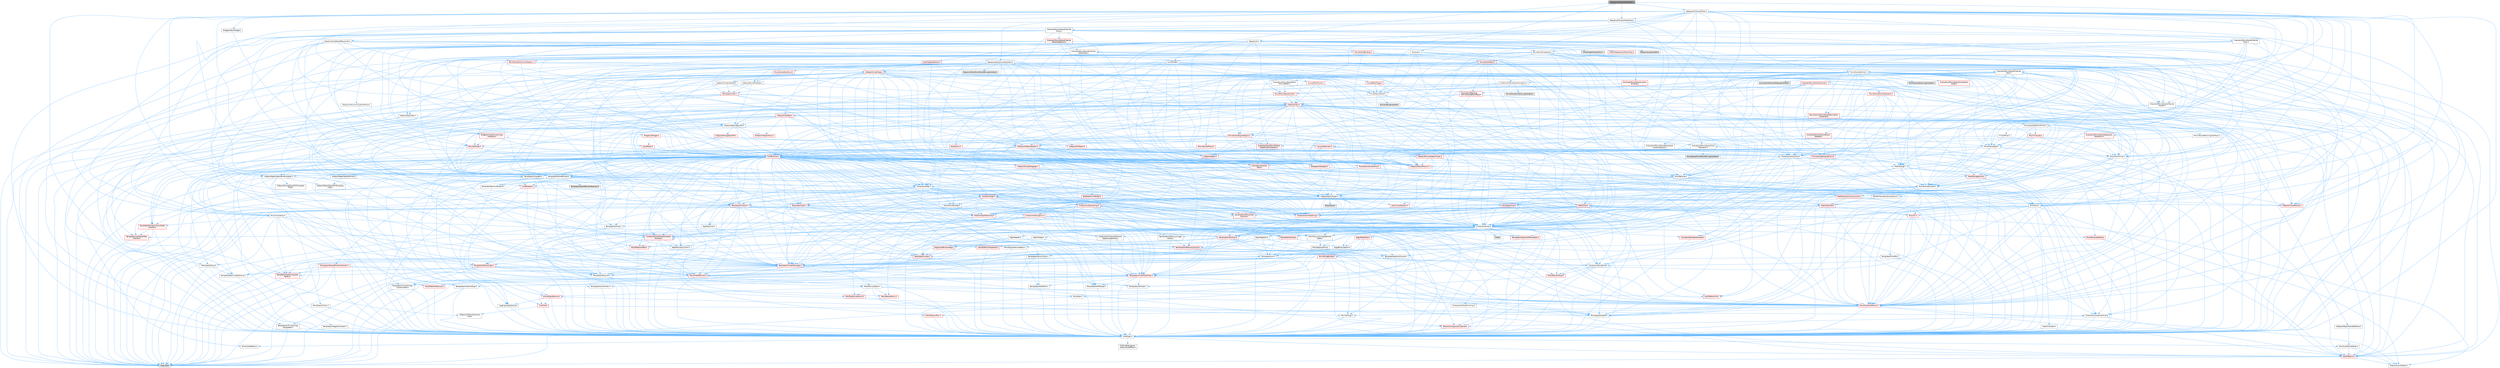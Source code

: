digraph "SequencerChannelInterface.h"
{
 // INTERACTIVE_SVG=YES
 // LATEX_PDF_SIZE
  bgcolor="transparent";
  edge [fontname=Helvetica,fontsize=10,labelfontname=Helvetica,labelfontsize=10];
  node [fontname=Helvetica,fontsize=10,shape=box,height=0.2,width=0.4];
  Node1 [id="Node000001",label="SequencerChannelInterface.h",height=0.2,width=0.4,color="gray40", fillcolor="grey60", style="filled", fontcolor="black",tooltip=" "];
  Node1 -> Node2 [id="edge1_Node000001_Node000002",color="steelblue1",style="solid",tooltip=" "];
  Node2 [id="Node000002",label="ISequencerChannelInterface.h",height=0.2,width=0.4,color="grey40", fillcolor="white", style="filled",URL="$d0/dd3/ISequencerChannelInterface_8h.html",tooltip=" "];
  Node2 -> Node3 [id="edge2_Node000002_Node000003",color="steelblue1",style="solid",tooltip=" "];
  Node3 [id="Node000003",label="Containers/ArrayView.h",height=0.2,width=0.4,color="grey40", fillcolor="white", style="filled",URL="$d7/df4/ArrayView_8h.html",tooltip=" "];
  Node3 -> Node4 [id="edge3_Node000003_Node000004",color="steelblue1",style="solid",tooltip=" "];
  Node4 [id="Node000004",label="CoreTypes.h",height=0.2,width=0.4,color="grey40", fillcolor="white", style="filled",URL="$dc/dec/CoreTypes_8h.html",tooltip=" "];
  Node4 -> Node5 [id="edge4_Node000004_Node000005",color="steelblue1",style="solid",tooltip=" "];
  Node5 [id="Node000005",label="HAL/Platform.h",height=0.2,width=0.4,color="red", fillcolor="#FFF0F0", style="filled",URL="$d9/dd0/Platform_8h.html",tooltip=" "];
  Node5 -> Node8 [id="edge5_Node000005_Node000008",color="steelblue1",style="solid",tooltip=" "];
  Node8 [id="Node000008",label="type_traits",height=0.2,width=0.4,color="grey60", fillcolor="#E0E0E0", style="filled",tooltip=" "];
  Node5 -> Node9 [id="edge6_Node000005_Node000009",color="steelblue1",style="solid",tooltip=" "];
  Node9 [id="Node000009",label="PreprocessorHelpers.h",height=0.2,width=0.4,color="grey40", fillcolor="white", style="filled",URL="$db/ddb/PreprocessorHelpers_8h.html",tooltip=" "];
  Node4 -> Node15 [id="edge7_Node000004_Node000015",color="steelblue1",style="solid",tooltip=" "];
  Node15 [id="Node000015",label="ProfilingDebugging\l/UMemoryDefines.h",height=0.2,width=0.4,color="grey40", fillcolor="white", style="filled",URL="$d2/da2/UMemoryDefines_8h.html",tooltip=" "];
  Node4 -> Node16 [id="edge8_Node000004_Node000016",color="steelblue1",style="solid",tooltip=" "];
  Node16 [id="Node000016",label="Misc/CoreMiscDefines.h",height=0.2,width=0.4,color="grey40", fillcolor="white", style="filled",URL="$da/d38/CoreMiscDefines_8h.html",tooltip=" "];
  Node16 -> Node5 [id="edge9_Node000016_Node000005",color="steelblue1",style="solid",tooltip=" "];
  Node16 -> Node9 [id="edge10_Node000016_Node000009",color="steelblue1",style="solid",tooltip=" "];
  Node4 -> Node17 [id="edge11_Node000004_Node000017",color="steelblue1",style="solid",tooltip=" "];
  Node17 [id="Node000017",label="Misc/CoreDefines.h",height=0.2,width=0.4,color="grey40", fillcolor="white", style="filled",URL="$d3/dd2/CoreDefines_8h.html",tooltip=" "];
  Node3 -> Node18 [id="edge12_Node000003_Node000018",color="steelblue1",style="solid",tooltip=" "];
  Node18 [id="Node000018",label="Containers/ContainersFwd.h",height=0.2,width=0.4,color="grey40", fillcolor="white", style="filled",URL="$d4/d0a/ContainersFwd_8h.html",tooltip=" "];
  Node18 -> Node5 [id="edge13_Node000018_Node000005",color="steelblue1",style="solid",tooltip=" "];
  Node18 -> Node4 [id="edge14_Node000018_Node000004",color="steelblue1",style="solid",tooltip=" "];
  Node18 -> Node19 [id="edge15_Node000018_Node000019",color="steelblue1",style="solid",tooltip=" "];
  Node19 [id="Node000019",label="Traits/IsContiguousContainer.h",height=0.2,width=0.4,color="red", fillcolor="#FFF0F0", style="filled",URL="$d5/d3c/IsContiguousContainer_8h.html",tooltip=" "];
  Node19 -> Node4 [id="edge16_Node000019_Node000004",color="steelblue1",style="solid",tooltip=" "];
  Node3 -> Node22 [id="edge17_Node000003_Node000022",color="steelblue1",style="solid",tooltip=" "];
  Node22 [id="Node000022",label="Misc/AssertionMacros.h",height=0.2,width=0.4,color="red", fillcolor="#FFF0F0", style="filled",URL="$d0/dfa/AssertionMacros_8h.html",tooltip=" "];
  Node22 -> Node4 [id="edge18_Node000022_Node000004",color="steelblue1",style="solid",tooltip=" "];
  Node22 -> Node5 [id="edge19_Node000022_Node000005",color="steelblue1",style="solid",tooltip=" "];
  Node22 -> Node23 [id="edge20_Node000022_Node000023",color="steelblue1",style="solid",tooltip=" "];
  Node23 [id="Node000023",label="HAL/PlatformMisc.h",height=0.2,width=0.4,color="red", fillcolor="#FFF0F0", style="filled",URL="$d0/df5/PlatformMisc_8h.html",tooltip=" "];
  Node23 -> Node4 [id="edge21_Node000023_Node000004",color="steelblue1",style="solid",tooltip=" "];
  Node22 -> Node9 [id="edge22_Node000022_Node000009",color="steelblue1",style="solid",tooltip=" "];
  Node22 -> Node55 [id="edge23_Node000022_Node000055",color="steelblue1",style="solid",tooltip=" "];
  Node55 [id="Node000055",label="Templates/EnableIf.h",height=0.2,width=0.4,color="grey40", fillcolor="white", style="filled",URL="$d7/d60/EnableIf_8h.html",tooltip=" "];
  Node55 -> Node4 [id="edge24_Node000055_Node000004",color="steelblue1",style="solid",tooltip=" "];
  Node22 -> Node61 [id="edge25_Node000022_Node000061",color="steelblue1",style="solid",tooltip=" "];
  Node61 [id="Node000061",label="Misc/VarArgs.h",height=0.2,width=0.4,color="grey40", fillcolor="white", style="filled",URL="$d5/d6f/VarArgs_8h.html",tooltip=" "];
  Node61 -> Node4 [id="edge26_Node000061_Node000004",color="steelblue1",style="solid",tooltip=" "];
  Node3 -> Node69 [id="edge27_Node000003_Node000069",color="steelblue1",style="solid",tooltip=" "];
  Node69 [id="Node000069",label="Misc/ReverseIterate.h",height=0.2,width=0.4,color="red", fillcolor="#FFF0F0", style="filled",URL="$db/de3/ReverseIterate_8h.html",tooltip=" "];
  Node69 -> Node5 [id="edge28_Node000069_Node000005",color="steelblue1",style="solid",tooltip=" "];
  Node3 -> Node71 [id="edge29_Node000003_Node000071",color="steelblue1",style="solid",tooltip=" "];
  Node71 [id="Node000071",label="Misc/IntrusiveUnsetOptional\lState.h",height=0.2,width=0.4,color="grey40", fillcolor="white", style="filled",URL="$d2/d0a/IntrusiveUnsetOptionalState_8h.html",tooltip=" "];
  Node71 -> Node72 [id="edge30_Node000071_Node000072",color="steelblue1",style="solid",tooltip=" "];
  Node72 [id="Node000072",label="Misc/OptionalFwd.h",height=0.2,width=0.4,color="grey40", fillcolor="white", style="filled",URL="$dc/d50/OptionalFwd_8h.html",tooltip=" "];
  Node3 -> Node73 [id="edge31_Node000003_Node000073",color="steelblue1",style="solid",tooltip=" "];
  Node73 [id="Node000073",label="Templates/Invoke.h",height=0.2,width=0.4,color="red", fillcolor="#FFF0F0", style="filled",URL="$d7/deb/Invoke_8h.html",tooltip=" "];
  Node73 -> Node4 [id="edge32_Node000073_Node000004",color="steelblue1",style="solid",tooltip=" "];
  Node73 -> Node75 [id="edge33_Node000073_Node000075",color="steelblue1",style="solid",tooltip=" "];
  Node75 [id="Node000075",label="Templates/UnrealTemplate.h",height=0.2,width=0.4,color="red", fillcolor="#FFF0F0", style="filled",URL="$d4/d24/UnrealTemplate_8h.html",tooltip=" "];
  Node75 -> Node4 [id="edge34_Node000075_Node000004",color="steelblue1",style="solid",tooltip=" "];
  Node75 -> Node76 [id="edge35_Node000075_Node000076",color="steelblue1",style="solid",tooltip=" "];
  Node76 [id="Node000076",label="Templates/IsPointer.h",height=0.2,width=0.4,color="grey40", fillcolor="white", style="filled",URL="$d7/d05/IsPointer_8h.html",tooltip=" "];
  Node76 -> Node4 [id="edge36_Node000076_Node000004",color="steelblue1",style="solid",tooltip=" "];
  Node75 -> Node77 [id="edge37_Node000075_Node000077",color="steelblue1",style="solid",tooltip=" "];
  Node77 [id="Node000077",label="HAL/UnrealMemory.h",height=0.2,width=0.4,color="red", fillcolor="#FFF0F0", style="filled",URL="$d9/d96/UnrealMemory_8h.html",tooltip=" "];
  Node77 -> Node4 [id="edge38_Node000077_Node000004",color="steelblue1",style="solid",tooltip=" "];
  Node77 -> Node81 [id="edge39_Node000077_Node000081",color="steelblue1",style="solid",tooltip=" "];
  Node81 [id="Node000081",label="HAL/MemoryBase.h",height=0.2,width=0.4,color="grey40", fillcolor="white", style="filled",URL="$d6/d9f/MemoryBase_8h.html",tooltip=" "];
  Node81 -> Node4 [id="edge40_Node000081_Node000004",color="steelblue1",style="solid",tooltip=" "];
  Node81 -> Node48 [id="edge41_Node000081_Node000048",color="steelblue1",style="solid",tooltip=" "];
  Node48 [id="Node000048",label="HAL/PlatformAtomics.h",height=0.2,width=0.4,color="red", fillcolor="#FFF0F0", style="filled",URL="$d3/d36/PlatformAtomics_8h.html",tooltip=" "];
  Node48 -> Node4 [id="edge42_Node000048_Node000004",color="steelblue1",style="solid",tooltip=" "];
  Node81 -> Node31 [id="edge43_Node000081_Node000031",color="steelblue1",style="solid",tooltip=" "];
  Node31 [id="Node000031",label="HAL/PlatformCrt.h",height=0.2,width=0.4,color="red", fillcolor="#FFF0F0", style="filled",URL="$d8/d75/PlatformCrt_8h.html",tooltip=" "];
  Node81 -> Node82 [id="edge44_Node000081_Node000082",color="steelblue1",style="solid",tooltip=" "];
  Node82 [id="Node000082",label="Misc/Exec.h",height=0.2,width=0.4,color="grey40", fillcolor="white", style="filled",URL="$de/ddb/Exec_8h.html",tooltip=" "];
  Node82 -> Node4 [id="edge45_Node000082_Node000004",color="steelblue1",style="solid",tooltip=" "];
  Node82 -> Node22 [id="edge46_Node000082_Node000022",color="steelblue1",style="solid",tooltip=" "];
  Node81 -> Node83 [id="edge47_Node000081_Node000083",color="steelblue1",style="solid",tooltip=" "];
  Node83 [id="Node000083",label="Misc/OutputDevice.h",height=0.2,width=0.4,color="red", fillcolor="#FFF0F0", style="filled",URL="$d7/d32/OutputDevice_8h.html",tooltip=" "];
  Node83 -> Node27 [id="edge48_Node000083_Node000027",color="steelblue1",style="solid",tooltip=" "];
  Node27 [id="Node000027",label="CoreFwd.h",height=0.2,width=0.4,color="red", fillcolor="#FFF0F0", style="filled",URL="$d1/d1e/CoreFwd_8h.html",tooltip=" "];
  Node27 -> Node4 [id="edge49_Node000027_Node000004",color="steelblue1",style="solid",tooltip=" "];
  Node27 -> Node18 [id="edge50_Node000027_Node000018",color="steelblue1",style="solid",tooltip=" "];
  Node27 -> Node29 [id="edge51_Node000027_Node000029",color="steelblue1",style="solid",tooltip=" "];
  Node29 [id="Node000029",label="UObject/UObjectHierarchy\lFwd.h",height=0.2,width=0.4,color="grey40", fillcolor="white", style="filled",URL="$d3/d13/UObjectHierarchyFwd_8h.html",tooltip=" "];
  Node83 -> Node4 [id="edge52_Node000083_Node000004",color="steelblue1",style="solid",tooltip=" "];
  Node83 -> Node84 [id="edge53_Node000083_Node000084",color="steelblue1",style="solid",tooltip=" "];
  Node84 [id="Node000084",label="Logging/LogVerbosity.h",height=0.2,width=0.4,color="grey40", fillcolor="white", style="filled",URL="$d2/d8f/LogVerbosity_8h.html",tooltip=" "];
  Node84 -> Node4 [id="edge54_Node000084_Node000004",color="steelblue1",style="solid",tooltip=" "];
  Node83 -> Node61 [id="edge55_Node000083_Node000061",color="steelblue1",style="solid",tooltip=" "];
  Node81 -> Node85 [id="edge56_Node000081_Node000085",color="steelblue1",style="solid",tooltip=" "];
  Node85 [id="Node000085",label="Templates/Atomic.h",height=0.2,width=0.4,color="red", fillcolor="#FFF0F0", style="filled",URL="$d3/d91/Atomic_8h.html",tooltip=" "];
  Node77 -> Node94 [id="edge57_Node000077_Node000094",color="steelblue1",style="solid",tooltip=" "];
  Node94 [id="Node000094",label="HAL/PlatformMemory.h",height=0.2,width=0.4,color="red", fillcolor="#FFF0F0", style="filled",URL="$de/d68/PlatformMemory_8h.html",tooltip=" "];
  Node94 -> Node4 [id="edge58_Node000094_Node000004",color="steelblue1",style="solid",tooltip=" "];
  Node77 -> Node76 [id="edge59_Node000077_Node000076",color="steelblue1",style="solid",tooltip=" "];
  Node75 -> Node99 [id="edge60_Node000075_Node000099",color="steelblue1",style="solid",tooltip=" "];
  Node99 [id="Node000099",label="Templates/UnrealTypeTraits.h",height=0.2,width=0.4,color="red", fillcolor="#FFF0F0", style="filled",URL="$d2/d2d/UnrealTypeTraits_8h.html",tooltip=" "];
  Node99 -> Node4 [id="edge61_Node000099_Node000004",color="steelblue1",style="solid",tooltip=" "];
  Node99 -> Node76 [id="edge62_Node000099_Node000076",color="steelblue1",style="solid",tooltip=" "];
  Node99 -> Node22 [id="edge63_Node000099_Node000022",color="steelblue1",style="solid",tooltip=" "];
  Node99 -> Node90 [id="edge64_Node000099_Node000090",color="steelblue1",style="solid",tooltip=" "];
  Node90 [id="Node000090",label="Templates/AndOrNot.h",height=0.2,width=0.4,color="grey40", fillcolor="white", style="filled",URL="$db/d0a/AndOrNot_8h.html",tooltip=" "];
  Node90 -> Node4 [id="edge65_Node000090_Node000004",color="steelblue1",style="solid",tooltip=" "];
  Node99 -> Node55 [id="edge66_Node000099_Node000055",color="steelblue1",style="solid",tooltip=" "];
  Node99 -> Node100 [id="edge67_Node000099_Node000100",color="steelblue1",style="solid",tooltip=" "];
  Node100 [id="Node000100",label="Templates/IsArithmetic.h",height=0.2,width=0.4,color="grey40", fillcolor="white", style="filled",URL="$d2/d5d/IsArithmetic_8h.html",tooltip=" "];
  Node100 -> Node4 [id="edge68_Node000100_Node000004",color="steelblue1",style="solid",tooltip=" "];
  Node99 -> Node102 [id="edge69_Node000099_Node000102",color="steelblue1",style="solid",tooltip=" "];
  Node102 [id="Node000102",label="Templates/IsPODType.h",height=0.2,width=0.4,color="grey40", fillcolor="white", style="filled",URL="$d7/db1/IsPODType_8h.html",tooltip=" "];
  Node102 -> Node4 [id="edge70_Node000102_Node000004",color="steelblue1",style="solid",tooltip=" "];
  Node99 -> Node103 [id="edge71_Node000099_Node000103",color="steelblue1",style="solid",tooltip=" "];
  Node103 [id="Node000103",label="Templates/IsUECoreType.h",height=0.2,width=0.4,color="grey40", fillcolor="white", style="filled",URL="$d1/db8/IsUECoreType_8h.html",tooltip=" "];
  Node103 -> Node4 [id="edge72_Node000103_Node000004",color="steelblue1",style="solid",tooltip=" "];
  Node103 -> Node8 [id="edge73_Node000103_Node000008",color="steelblue1",style="solid",tooltip=" "];
  Node99 -> Node91 [id="edge74_Node000099_Node000091",color="steelblue1",style="solid",tooltip=" "];
  Node91 [id="Node000091",label="Templates/IsTriviallyCopy\lConstructible.h",height=0.2,width=0.4,color="grey40", fillcolor="white", style="filled",URL="$d3/d78/IsTriviallyCopyConstructible_8h.html",tooltip=" "];
  Node91 -> Node4 [id="edge75_Node000091_Node000004",color="steelblue1",style="solid",tooltip=" "];
  Node91 -> Node8 [id="edge76_Node000091_Node000008",color="steelblue1",style="solid",tooltip=" "];
  Node75 -> Node104 [id="edge77_Node000075_Node000104",color="steelblue1",style="solid",tooltip=" "];
  Node104 [id="Node000104",label="Templates/RemoveReference.h",height=0.2,width=0.4,color="grey40", fillcolor="white", style="filled",URL="$da/dbe/RemoveReference_8h.html",tooltip=" "];
  Node104 -> Node4 [id="edge78_Node000104_Node000004",color="steelblue1",style="solid",tooltip=" "];
  Node75 -> Node63 [id="edge79_Node000075_Node000063",color="steelblue1",style="solid",tooltip=" "];
  Node63 [id="Node000063",label="Templates/Requires.h",height=0.2,width=0.4,color="grey40", fillcolor="white", style="filled",URL="$dc/d96/Requires_8h.html",tooltip=" "];
  Node63 -> Node55 [id="edge80_Node000063_Node000055",color="steelblue1",style="solid",tooltip=" "];
  Node63 -> Node8 [id="edge81_Node000063_Node000008",color="steelblue1",style="solid",tooltip=" "];
  Node75 -> Node105 [id="edge82_Node000075_Node000105",color="steelblue1",style="solid",tooltip=" "];
  Node105 [id="Node000105",label="Templates/TypeCompatible\lBytes.h",height=0.2,width=0.4,color="red", fillcolor="#FFF0F0", style="filled",URL="$df/d0a/TypeCompatibleBytes_8h.html",tooltip=" "];
  Node105 -> Node4 [id="edge83_Node000105_Node000004",color="steelblue1",style="solid",tooltip=" "];
  Node105 -> Node8 [id="edge84_Node000105_Node000008",color="steelblue1",style="solid",tooltip=" "];
  Node75 -> Node19 [id="edge85_Node000075_Node000019",color="steelblue1",style="solid",tooltip=" "];
  Node75 -> Node8 [id="edge86_Node000075_Node000008",color="steelblue1",style="solid",tooltip=" "];
  Node73 -> Node8 [id="edge87_Node000073_Node000008",color="steelblue1",style="solid",tooltip=" "];
  Node3 -> Node99 [id="edge88_Node000003_Node000099",color="steelblue1",style="solid",tooltip=" "];
  Node3 -> Node26 [id="edge89_Node000003_Node000026",color="steelblue1",style="solid",tooltip=" "];
  Node26 [id="Node000026",label="Traits/ElementType.h",height=0.2,width=0.4,color="red", fillcolor="#FFF0F0", style="filled",URL="$d5/d4f/ElementType_8h.html",tooltip=" "];
  Node26 -> Node5 [id="edge90_Node000026_Node000005",color="steelblue1",style="solid",tooltip=" "];
  Node26 -> Node8 [id="edge91_Node000026_Node000008",color="steelblue1",style="solid",tooltip=" "];
  Node3 -> Node107 [id="edge92_Node000003_Node000107",color="steelblue1",style="solid",tooltip=" "];
  Node107 [id="Node000107",label="Containers/Array.h",height=0.2,width=0.4,color="grey40", fillcolor="white", style="filled",URL="$df/dd0/Array_8h.html",tooltip=" "];
  Node107 -> Node4 [id="edge93_Node000107_Node000004",color="steelblue1",style="solid",tooltip=" "];
  Node107 -> Node22 [id="edge94_Node000107_Node000022",color="steelblue1",style="solid",tooltip=" "];
  Node107 -> Node71 [id="edge95_Node000107_Node000071",color="steelblue1",style="solid",tooltip=" "];
  Node107 -> Node69 [id="edge96_Node000107_Node000069",color="steelblue1",style="solid",tooltip=" "];
  Node107 -> Node77 [id="edge97_Node000107_Node000077",color="steelblue1",style="solid",tooltip=" "];
  Node107 -> Node99 [id="edge98_Node000107_Node000099",color="steelblue1",style="solid",tooltip=" "];
  Node107 -> Node75 [id="edge99_Node000107_Node000075",color="steelblue1",style="solid",tooltip=" "];
  Node107 -> Node108 [id="edge100_Node000107_Node000108",color="steelblue1",style="solid",tooltip=" "];
  Node108 [id="Node000108",label="Containers/AllowShrinking.h",height=0.2,width=0.4,color="grey40", fillcolor="white", style="filled",URL="$d7/d1a/AllowShrinking_8h.html",tooltip=" "];
  Node108 -> Node4 [id="edge101_Node000108_Node000004",color="steelblue1",style="solid",tooltip=" "];
  Node107 -> Node109 [id="edge102_Node000107_Node000109",color="steelblue1",style="solid",tooltip=" "];
  Node109 [id="Node000109",label="Containers/ContainerAllocation\lPolicies.h",height=0.2,width=0.4,color="red", fillcolor="#FFF0F0", style="filled",URL="$d7/dff/ContainerAllocationPolicies_8h.html",tooltip=" "];
  Node109 -> Node4 [id="edge103_Node000109_Node000004",color="steelblue1",style="solid",tooltip=" "];
  Node109 -> Node109 [id="edge104_Node000109_Node000109",color="steelblue1",style="solid",tooltip=" "];
  Node109 -> Node111 [id="edge105_Node000109_Node000111",color="steelblue1",style="solid",tooltip=" "];
  Node111 [id="Node000111",label="HAL/PlatformMath.h",height=0.2,width=0.4,color="red", fillcolor="#FFF0F0", style="filled",URL="$dc/d53/PlatformMath_8h.html",tooltip=" "];
  Node111 -> Node4 [id="edge106_Node000111_Node000004",color="steelblue1",style="solid",tooltip=" "];
  Node109 -> Node77 [id="edge107_Node000109_Node000077",color="steelblue1",style="solid",tooltip=" "];
  Node109 -> Node41 [id="edge108_Node000109_Node000041",color="steelblue1",style="solid",tooltip=" "];
  Node41 [id="Node000041",label="Math/NumericLimits.h",height=0.2,width=0.4,color="grey40", fillcolor="white", style="filled",URL="$df/d1b/NumericLimits_8h.html",tooltip=" "];
  Node41 -> Node4 [id="edge109_Node000041_Node000004",color="steelblue1",style="solid",tooltip=" "];
  Node109 -> Node22 [id="edge110_Node000109_Node000022",color="steelblue1",style="solid",tooltip=" "];
  Node109 -> Node120 [id="edge111_Node000109_Node000120",color="steelblue1",style="solid",tooltip=" "];
  Node120 [id="Node000120",label="Templates/MemoryOps.h",height=0.2,width=0.4,color="red", fillcolor="#FFF0F0", style="filled",URL="$db/dea/MemoryOps_8h.html",tooltip=" "];
  Node120 -> Node4 [id="edge112_Node000120_Node000004",color="steelblue1",style="solid",tooltip=" "];
  Node120 -> Node77 [id="edge113_Node000120_Node000077",color="steelblue1",style="solid",tooltip=" "];
  Node120 -> Node92 [id="edge114_Node000120_Node000092",color="steelblue1",style="solid",tooltip=" "];
  Node92 [id="Node000092",label="Templates/IsTriviallyCopy\lAssignable.h",height=0.2,width=0.4,color="grey40", fillcolor="white", style="filled",URL="$d2/df2/IsTriviallyCopyAssignable_8h.html",tooltip=" "];
  Node92 -> Node4 [id="edge115_Node000092_Node000004",color="steelblue1",style="solid",tooltip=" "];
  Node92 -> Node8 [id="edge116_Node000092_Node000008",color="steelblue1",style="solid",tooltip=" "];
  Node120 -> Node91 [id="edge117_Node000120_Node000091",color="steelblue1",style="solid",tooltip=" "];
  Node120 -> Node63 [id="edge118_Node000120_Node000063",color="steelblue1",style="solid",tooltip=" "];
  Node120 -> Node99 [id="edge119_Node000120_Node000099",color="steelblue1",style="solid",tooltip=" "];
  Node120 -> Node8 [id="edge120_Node000120_Node000008",color="steelblue1",style="solid",tooltip=" "];
  Node109 -> Node105 [id="edge121_Node000109_Node000105",color="steelblue1",style="solid",tooltip=" "];
  Node109 -> Node8 [id="edge122_Node000109_Node000008",color="steelblue1",style="solid",tooltip=" "];
  Node107 -> Node121 [id="edge123_Node000107_Node000121",color="steelblue1",style="solid",tooltip=" "];
  Node121 [id="Node000121",label="Containers/ContainerElement\lTypeCompatibility.h",height=0.2,width=0.4,color="grey40", fillcolor="white", style="filled",URL="$df/ddf/ContainerElementTypeCompatibility_8h.html",tooltip=" "];
  Node121 -> Node4 [id="edge124_Node000121_Node000004",color="steelblue1",style="solid",tooltip=" "];
  Node121 -> Node99 [id="edge125_Node000121_Node000099",color="steelblue1",style="solid",tooltip=" "];
  Node107 -> Node122 [id="edge126_Node000107_Node000122",color="steelblue1",style="solid",tooltip=" "];
  Node122 [id="Node000122",label="Serialization/Archive.h",height=0.2,width=0.4,color="red", fillcolor="#FFF0F0", style="filled",URL="$d7/d3b/Archive_8h.html",tooltip=" "];
  Node122 -> Node27 [id="edge127_Node000122_Node000027",color="steelblue1",style="solid",tooltip=" "];
  Node122 -> Node4 [id="edge128_Node000122_Node000004",color="steelblue1",style="solid",tooltip=" "];
  Node122 -> Node123 [id="edge129_Node000122_Node000123",color="steelblue1",style="solid",tooltip=" "];
  Node123 [id="Node000123",label="HAL/PlatformProperties.h",height=0.2,width=0.4,color="red", fillcolor="#FFF0F0", style="filled",URL="$d9/db0/PlatformProperties_8h.html",tooltip=" "];
  Node123 -> Node4 [id="edge130_Node000123_Node000004",color="steelblue1",style="solid",tooltip=" "];
  Node122 -> Node22 [id="edge131_Node000122_Node000022",color="steelblue1",style="solid",tooltip=" "];
  Node122 -> Node127 [id="edge132_Node000122_Node000127",color="steelblue1",style="solid",tooltip=" "];
  Node127 [id="Node000127",label="Misc/EngineVersionBase.h",height=0.2,width=0.4,color="grey40", fillcolor="white", style="filled",URL="$d5/d2b/EngineVersionBase_8h.html",tooltip=" "];
  Node127 -> Node4 [id="edge133_Node000127_Node000004",color="steelblue1",style="solid",tooltip=" "];
  Node122 -> Node61 [id="edge134_Node000122_Node000061",color="steelblue1",style="solid",tooltip=" "];
  Node122 -> Node55 [id="edge135_Node000122_Node000055",color="steelblue1",style="solid",tooltip=" "];
  Node122 -> Node130 [id="edge136_Node000122_Node000130",color="steelblue1",style="solid",tooltip=" "];
  Node130 [id="Node000130",label="Templates/IsEnumClass.h",height=0.2,width=0.4,color="grey40", fillcolor="white", style="filled",URL="$d7/d15/IsEnumClass_8h.html",tooltip=" "];
  Node130 -> Node4 [id="edge137_Node000130_Node000004",color="steelblue1",style="solid",tooltip=" "];
  Node130 -> Node90 [id="edge138_Node000130_Node000090",color="steelblue1",style="solid",tooltip=" "];
  Node122 -> Node75 [id="edge139_Node000122_Node000075",color="steelblue1",style="solid",tooltip=" "];
  Node107 -> Node132 [id="edge140_Node000107_Node000132",color="steelblue1",style="solid",tooltip=" "];
  Node132 [id="Node000132",label="Serialization/MemoryImage\lWriter.h",height=0.2,width=0.4,color="grey40", fillcolor="white", style="filled",URL="$d0/d08/MemoryImageWriter_8h.html",tooltip=" "];
  Node132 -> Node4 [id="edge141_Node000132_Node000004",color="steelblue1",style="solid",tooltip=" "];
  Node132 -> Node133 [id="edge142_Node000132_Node000133",color="steelblue1",style="solid",tooltip=" "];
  Node133 [id="Node000133",label="Serialization/MemoryLayout.h",height=0.2,width=0.4,color="red", fillcolor="#FFF0F0", style="filled",URL="$d7/d66/MemoryLayout_8h.html",tooltip=" "];
  Node133 -> Node25 [id="edge143_Node000133_Node000025",color="steelblue1",style="solid",tooltip=" "];
  Node25 [id="Node000025",label="Containers/StringFwd.h",height=0.2,width=0.4,color="grey40", fillcolor="white", style="filled",URL="$df/d37/StringFwd_8h.html",tooltip=" "];
  Node25 -> Node4 [id="edge144_Node000025_Node000004",color="steelblue1",style="solid",tooltip=" "];
  Node25 -> Node26 [id="edge145_Node000025_Node000026",color="steelblue1",style="solid",tooltip=" "];
  Node25 -> Node19 [id="edge146_Node000025_Node000019",color="steelblue1",style="solid",tooltip=" "];
  Node133 -> Node77 [id="edge147_Node000133_Node000077",color="steelblue1",style="solid",tooltip=" "];
  Node133 -> Node55 [id="edge148_Node000133_Node000055",color="steelblue1",style="solid",tooltip=" "];
  Node133 -> Node75 [id="edge149_Node000133_Node000075",color="steelblue1",style="solid",tooltip=" "];
  Node107 -> Node146 [id="edge150_Node000107_Node000146",color="steelblue1",style="solid",tooltip=" "];
  Node146 [id="Node000146",label="Algo/Heapify.h",height=0.2,width=0.4,color="grey40", fillcolor="white", style="filled",URL="$d0/d2a/Heapify_8h.html",tooltip=" "];
  Node146 -> Node147 [id="edge151_Node000146_Node000147",color="steelblue1",style="solid",tooltip=" "];
  Node147 [id="Node000147",label="Algo/Impl/BinaryHeap.h",height=0.2,width=0.4,color="red", fillcolor="#FFF0F0", style="filled",URL="$d7/da3/Algo_2Impl_2BinaryHeap_8h.html",tooltip=" "];
  Node147 -> Node73 [id="edge152_Node000147_Node000073",color="steelblue1",style="solid",tooltip=" "];
  Node147 -> Node8 [id="edge153_Node000147_Node000008",color="steelblue1",style="solid",tooltip=" "];
  Node146 -> Node150 [id="edge154_Node000146_Node000150",color="steelblue1",style="solid",tooltip=" "];
  Node150 [id="Node000150",label="Templates/IdentityFunctor.h",height=0.2,width=0.4,color="grey40", fillcolor="white", style="filled",URL="$d7/d2e/IdentityFunctor_8h.html",tooltip=" "];
  Node150 -> Node5 [id="edge155_Node000150_Node000005",color="steelblue1",style="solid",tooltip=" "];
  Node146 -> Node73 [id="edge156_Node000146_Node000073",color="steelblue1",style="solid",tooltip=" "];
  Node146 -> Node151 [id="edge157_Node000146_Node000151",color="steelblue1",style="solid",tooltip=" "];
  Node151 [id="Node000151",label="Templates/Less.h",height=0.2,width=0.4,color="grey40", fillcolor="white", style="filled",URL="$de/dc8/Less_8h.html",tooltip=" "];
  Node151 -> Node4 [id="edge158_Node000151_Node000004",color="steelblue1",style="solid",tooltip=" "];
  Node151 -> Node75 [id="edge159_Node000151_Node000075",color="steelblue1",style="solid",tooltip=" "];
  Node146 -> Node75 [id="edge160_Node000146_Node000075",color="steelblue1",style="solid",tooltip=" "];
  Node107 -> Node152 [id="edge161_Node000107_Node000152",color="steelblue1",style="solid",tooltip=" "];
  Node152 [id="Node000152",label="Algo/HeapSort.h",height=0.2,width=0.4,color="grey40", fillcolor="white", style="filled",URL="$d3/d92/HeapSort_8h.html",tooltip=" "];
  Node152 -> Node147 [id="edge162_Node000152_Node000147",color="steelblue1",style="solid",tooltip=" "];
  Node152 -> Node150 [id="edge163_Node000152_Node000150",color="steelblue1",style="solid",tooltip=" "];
  Node152 -> Node151 [id="edge164_Node000152_Node000151",color="steelblue1",style="solid",tooltip=" "];
  Node152 -> Node75 [id="edge165_Node000152_Node000075",color="steelblue1",style="solid",tooltip=" "];
  Node107 -> Node153 [id="edge166_Node000107_Node000153",color="steelblue1",style="solid",tooltip=" "];
  Node153 [id="Node000153",label="Algo/IsHeap.h",height=0.2,width=0.4,color="grey40", fillcolor="white", style="filled",URL="$de/d32/IsHeap_8h.html",tooltip=" "];
  Node153 -> Node147 [id="edge167_Node000153_Node000147",color="steelblue1",style="solid",tooltip=" "];
  Node153 -> Node150 [id="edge168_Node000153_Node000150",color="steelblue1",style="solid",tooltip=" "];
  Node153 -> Node73 [id="edge169_Node000153_Node000073",color="steelblue1",style="solid",tooltip=" "];
  Node153 -> Node151 [id="edge170_Node000153_Node000151",color="steelblue1",style="solid",tooltip=" "];
  Node153 -> Node75 [id="edge171_Node000153_Node000075",color="steelblue1",style="solid",tooltip=" "];
  Node107 -> Node147 [id="edge172_Node000107_Node000147",color="steelblue1",style="solid",tooltip=" "];
  Node107 -> Node154 [id="edge173_Node000107_Node000154",color="steelblue1",style="solid",tooltip=" "];
  Node154 [id="Node000154",label="Algo/StableSort.h",height=0.2,width=0.4,color="red", fillcolor="#FFF0F0", style="filled",URL="$d7/d3c/StableSort_8h.html",tooltip=" "];
  Node154 -> Node155 [id="edge174_Node000154_Node000155",color="steelblue1",style="solid",tooltip=" "];
  Node155 [id="Node000155",label="Algo/BinarySearch.h",height=0.2,width=0.4,color="grey40", fillcolor="white", style="filled",URL="$db/db4/BinarySearch_8h.html",tooltip=" "];
  Node155 -> Node150 [id="edge175_Node000155_Node000150",color="steelblue1",style="solid",tooltip=" "];
  Node155 -> Node73 [id="edge176_Node000155_Node000073",color="steelblue1",style="solid",tooltip=" "];
  Node155 -> Node151 [id="edge177_Node000155_Node000151",color="steelblue1",style="solid",tooltip=" "];
  Node154 -> Node150 [id="edge178_Node000154_Node000150",color="steelblue1",style="solid",tooltip=" "];
  Node154 -> Node73 [id="edge179_Node000154_Node000073",color="steelblue1",style="solid",tooltip=" "];
  Node154 -> Node151 [id="edge180_Node000154_Node000151",color="steelblue1",style="solid",tooltip=" "];
  Node154 -> Node75 [id="edge181_Node000154_Node000075",color="steelblue1",style="solid",tooltip=" "];
  Node107 -> Node157 [id="edge182_Node000107_Node000157",color="steelblue1",style="solid",tooltip=" "];
  Node157 [id="Node000157",label="Concepts/GetTypeHashable.h",height=0.2,width=0.4,color="red", fillcolor="#FFF0F0", style="filled",URL="$d3/da2/GetTypeHashable_8h.html",tooltip=" "];
  Node157 -> Node4 [id="edge183_Node000157_Node000004",color="steelblue1",style="solid",tooltip=" "];
  Node107 -> Node150 [id="edge184_Node000107_Node000150",color="steelblue1",style="solid",tooltip=" "];
  Node107 -> Node73 [id="edge185_Node000107_Node000073",color="steelblue1",style="solid",tooltip=" "];
  Node107 -> Node151 [id="edge186_Node000107_Node000151",color="steelblue1",style="solid",tooltip=" "];
  Node107 -> Node158 [id="edge187_Node000107_Node000158",color="steelblue1",style="solid",tooltip=" "];
  Node158 [id="Node000158",label="Templates/LosesQualifiers\lFromTo.h",height=0.2,width=0.4,color="red", fillcolor="#FFF0F0", style="filled",URL="$d2/db3/LosesQualifiersFromTo_8h.html",tooltip=" "];
  Node158 -> Node8 [id="edge188_Node000158_Node000008",color="steelblue1",style="solid",tooltip=" "];
  Node107 -> Node63 [id="edge189_Node000107_Node000063",color="steelblue1",style="solid",tooltip=" "];
  Node107 -> Node159 [id="edge190_Node000107_Node000159",color="steelblue1",style="solid",tooltip=" "];
  Node159 [id="Node000159",label="Templates/Sorting.h",height=0.2,width=0.4,color="red", fillcolor="#FFF0F0", style="filled",URL="$d3/d9e/Sorting_8h.html",tooltip=" "];
  Node159 -> Node4 [id="edge191_Node000159_Node000004",color="steelblue1",style="solid",tooltip=" "];
  Node159 -> Node155 [id="edge192_Node000159_Node000155",color="steelblue1",style="solid",tooltip=" "];
  Node159 -> Node111 [id="edge193_Node000159_Node000111",color="steelblue1",style="solid",tooltip=" "];
  Node159 -> Node151 [id="edge194_Node000159_Node000151",color="steelblue1",style="solid",tooltip=" "];
  Node107 -> Node163 [id="edge195_Node000107_Node000163",color="steelblue1",style="solid",tooltip=" "];
  Node163 [id="Node000163",label="Templates/AlignmentTemplates.h",height=0.2,width=0.4,color="red", fillcolor="#FFF0F0", style="filled",URL="$dd/d32/AlignmentTemplates_8h.html",tooltip=" "];
  Node163 -> Node4 [id="edge196_Node000163_Node000004",color="steelblue1",style="solid",tooltip=" "];
  Node163 -> Node76 [id="edge197_Node000163_Node000076",color="steelblue1",style="solid",tooltip=" "];
  Node107 -> Node26 [id="edge198_Node000107_Node000026",color="steelblue1",style="solid",tooltip=" "];
  Node107 -> Node117 [id="edge199_Node000107_Node000117",color="steelblue1",style="solid",tooltip=" "];
  Node117 [id="Node000117",label="limits",height=0.2,width=0.4,color="grey60", fillcolor="#E0E0E0", style="filled",tooltip=" "];
  Node107 -> Node8 [id="edge200_Node000107_Node000008",color="steelblue1",style="solid",tooltip=" "];
  Node3 -> Node162 [id="edge201_Node000003_Node000162",color="steelblue1",style="solid",tooltip=" "];
  Node162 [id="Node000162",label="Math/UnrealMathUtility.h",height=0.2,width=0.4,color="red", fillcolor="#FFF0F0", style="filled",URL="$db/db8/UnrealMathUtility_8h.html",tooltip=" "];
  Node162 -> Node4 [id="edge202_Node000162_Node000004",color="steelblue1",style="solid",tooltip=" "];
  Node162 -> Node22 [id="edge203_Node000162_Node000022",color="steelblue1",style="solid",tooltip=" "];
  Node162 -> Node111 [id="edge204_Node000162_Node000111",color="steelblue1",style="solid",tooltip=" "];
  Node162 -> Node63 [id="edge205_Node000162_Node000063",color="steelblue1",style="solid",tooltip=" "];
  Node3 -> Node8 [id="edge206_Node000003_Node000008",color="steelblue1",style="solid",tooltip=" "];
  Node2 -> Node107 [id="edge207_Node000002_Node000107",color="steelblue1",style="solid",tooltip=" "];
  Node2 -> Node164 [id="edge208_Node000002_Node000164",color="steelblue1",style="solid",tooltip=" "];
  Node164 [id="Node000164",label="Templates/SharedPointer.h",height=0.2,width=0.4,color="grey40", fillcolor="white", style="filled",URL="$d2/d17/SharedPointer_8h.html",tooltip=" "];
  Node164 -> Node4 [id="edge209_Node000164_Node000004",color="steelblue1",style="solid",tooltip=" "];
  Node164 -> Node71 [id="edge210_Node000164_Node000071",color="steelblue1",style="solid",tooltip=" "];
  Node164 -> Node165 [id="edge211_Node000164_Node000165",color="steelblue1",style="solid",tooltip=" "];
  Node165 [id="Node000165",label="Templates/PointerIsConvertible\lFromTo.h",height=0.2,width=0.4,color="red", fillcolor="#FFF0F0", style="filled",URL="$d6/d65/PointerIsConvertibleFromTo_8h.html",tooltip=" "];
  Node165 -> Node4 [id="edge212_Node000165_Node000004",color="steelblue1",style="solid",tooltip=" "];
  Node165 -> Node158 [id="edge213_Node000165_Node000158",color="steelblue1",style="solid",tooltip=" "];
  Node165 -> Node8 [id="edge214_Node000165_Node000008",color="steelblue1",style="solid",tooltip=" "];
  Node164 -> Node22 [id="edge215_Node000164_Node000022",color="steelblue1",style="solid",tooltip=" "];
  Node164 -> Node77 [id="edge216_Node000164_Node000077",color="steelblue1",style="solid",tooltip=" "];
  Node164 -> Node107 [id="edge217_Node000164_Node000107",color="steelblue1",style="solid",tooltip=" "];
  Node164 -> Node166 [id="edge218_Node000164_Node000166",color="steelblue1",style="solid",tooltip=" "];
  Node166 [id="Node000166",label="Containers/Map.h",height=0.2,width=0.4,color="grey40", fillcolor="white", style="filled",URL="$df/d79/Map_8h.html",tooltip=" "];
  Node166 -> Node4 [id="edge219_Node000166_Node000004",color="steelblue1",style="solid",tooltip=" "];
  Node166 -> Node167 [id="edge220_Node000166_Node000167",color="steelblue1",style="solid",tooltip=" "];
  Node167 [id="Node000167",label="Algo/Reverse.h",height=0.2,width=0.4,color="grey40", fillcolor="white", style="filled",URL="$d5/d93/Reverse_8h.html",tooltip=" "];
  Node167 -> Node4 [id="edge221_Node000167_Node000004",color="steelblue1",style="solid",tooltip=" "];
  Node167 -> Node75 [id="edge222_Node000167_Node000075",color="steelblue1",style="solid",tooltip=" "];
  Node166 -> Node121 [id="edge223_Node000166_Node000121",color="steelblue1",style="solid",tooltip=" "];
  Node166 -> Node168 [id="edge224_Node000166_Node000168",color="steelblue1",style="solid",tooltip=" "];
  Node168 [id="Node000168",label="Containers/Set.h",height=0.2,width=0.4,color="red", fillcolor="#FFF0F0", style="filled",URL="$d4/d45/Set_8h.html",tooltip=" "];
  Node168 -> Node109 [id="edge225_Node000168_Node000109",color="steelblue1",style="solid",tooltip=" "];
  Node168 -> Node121 [id="edge226_Node000168_Node000121",color="steelblue1",style="solid",tooltip=" "];
  Node168 -> Node170 [id="edge227_Node000168_Node000170",color="steelblue1",style="solid",tooltip=" "];
  Node170 [id="Node000170",label="Containers/SparseArray.h",height=0.2,width=0.4,color="red", fillcolor="#FFF0F0", style="filled",URL="$d5/dbf/SparseArray_8h.html",tooltip=" "];
  Node170 -> Node4 [id="edge228_Node000170_Node000004",color="steelblue1",style="solid",tooltip=" "];
  Node170 -> Node22 [id="edge229_Node000170_Node000022",color="steelblue1",style="solid",tooltip=" "];
  Node170 -> Node77 [id="edge230_Node000170_Node000077",color="steelblue1",style="solid",tooltip=" "];
  Node170 -> Node99 [id="edge231_Node000170_Node000099",color="steelblue1",style="solid",tooltip=" "];
  Node170 -> Node75 [id="edge232_Node000170_Node000075",color="steelblue1",style="solid",tooltip=" "];
  Node170 -> Node109 [id="edge233_Node000170_Node000109",color="steelblue1",style="solid",tooltip=" "];
  Node170 -> Node151 [id="edge234_Node000170_Node000151",color="steelblue1",style="solid",tooltip=" "];
  Node170 -> Node107 [id="edge235_Node000170_Node000107",color="steelblue1",style="solid",tooltip=" "];
  Node170 -> Node162 [id="edge236_Node000170_Node000162",color="steelblue1",style="solid",tooltip=" "];
  Node170 -> Node173 [id="edge237_Node000170_Node000173",color="steelblue1",style="solid",tooltip=" "];
  Node173 [id="Node000173",label="Serialization/Structured\lArchive.h",height=0.2,width=0.4,color="red", fillcolor="#FFF0F0", style="filled",URL="$d9/d1e/StructuredArchive_8h.html",tooltip=" "];
  Node173 -> Node107 [id="edge238_Node000173_Node000107",color="steelblue1",style="solid",tooltip=" "];
  Node173 -> Node109 [id="edge239_Node000173_Node000109",color="steelblue1",style="solid",tooltip=" "];
  Node173 -> Node4 [id="edge240_Node000173_Node000004",color="steelblue1",style="solid",tooltip=" "];
  Node173 -> Node122 [id="edge241_Node000173_Node000122",color="steelblue1",style="solid",tooltip=" "];
  Node170 -> Node132 [id="edge242_Node000170_Node000132",color="steelblue1",style="solid",tooltip=" "];
  Node170 -> Node189 [id="edge243_Node000170_Node000189",color="steelblue1",style="solid",tooltip=" "];
  Node189 [id="Node000189",label="Containers/UnrealString.h",height=0.2,width=0.4,color="red", fillcolor="#FFF0F0", style="filled",URL="$d5/dba/UnrealString_8h.html",tooltip=" "];
  Node170 -> Node71 [id="edge244_Node000170_Node000071",color="steelblue1",style="solid",tooltip=" "];
  Node168 -> Node18 [id="edge245_Node000168_Node000018",color="steelblue1",style="solid",tooltip=" "];
  Node168 -> Node162 [id="edge246_Node000168_Node000162",color="steelblue1",style="solid",tooltip=" "];
  Node168 -> Node22 [id="edge247_Node000168_Node000022",color="steelblue1",style="solid",tooltip=" "];
  Node168 -> Node193 [id="edge248_Node000168_Node000193",color="steelblue1",style="solid",tooltip=" "];
  Node193 [id="Node000193",label="Misc/StructBuilder.h",height=0.2,width=0.4,color="grey40", fillcolor="white", style="filled",URL="$d9/db3/StructBuilder_8h.html",tooltip=" "];
  Node193 -> Node4 [id="edge249_Node000193_Node000004",color="steelblue1",style="solid",tooltip=" "];
  Node193 -> Node162 [id="edge250_Node000193_Node000162",color="steelblue1",style="solid",tooltip=" "];
  Node193 -> Node163 [id="edge251_Node000193_Node000163",color="steelblue1",style="solid",tooltip=" "];
  Node168 -> Node132 [id="edge252_Node000168_Node000132",color="steelblue1",style="solid",tooltip=" "];
  Node168 -> Node173 [id="edge253_Node000168_Node000173",color="steelblue1",style="solid",tooltip=" "];
  Node168 -> Node194 [id="edge254_Node000168_Node000194",color="steelblue1",style="solid",tooltip=" "];
  Node194 [id="Node000194",label="Templates/Function.h",height=0.2,width=0.4,color="red", fillcolor="#FFF0F0", style="filled",URL="$df/df5/Function_8h.html",tooltip=" "];
  Node194 -> Node4 [id="edge255_Node000194_Node000004",color="steelblue1",style="solid",tooltip=" "];
  Node194 -> Node22 [id="edge256_Node000194_Node000022",color="steelblue1",style="solid",tooltip=" "];
  Node194 -> Node71 [id="edge257_Node000194_Node000071",color="steelblue1",style="solid",tooltip=" "];
  Node194 -> Node77 [id="edge258_Node000194_Node000077",color="steelblue1",style="solid",tooltip=" "];
  Node194 -> Node99 [id="edge259_Node000194_Node000099",color="steelblue1",style="solid",tooltip=" "];
  Node194 -> Node73 [id="edge260_Node000194_Node000073",color="steelblue1",style="solid",tooltip=" "];
  Node194 -> Node75 [id="edge261_Node000194_Node000075",color="steelblue1",style="solid",tooltip=" "];
  Node194 -> Node63 [id="edge262_Node000194_Node000063",color="steelblue1",style="solid",tooltip=" "];
  Node194 -> Node162 [id="edge263_Node000194_Node000162",color="steelblue1",style="solid",tooltip=" "];
  Node194 -> Node8 [id="edge264_Node000194_Node000008",color="steelblue1",style="solid",tooltip=" "];
  Node168 -> Node159 [id="edge265_Node000168_Node000159",color="steelblue1",style="solid",tooltip=" "];
  Node168 -> Node75 [id="edge266_Node000168_Node000075",color="steelblue1",style="solid",tooltip=" "];
  Node168 -> Node8 [id="edge267_Node000168_Node000008",color="steelblue1",style="solid",tooltip=" "];
  Node166 -> Node189 [id="edge268_Node000166_Node000189",color="steelblue1",style="solid",tooltip=" "];
  Node166 -> Node22 [id="edge269_Node000166_Node000022",color="steelblue1",style="solid",tooltip=" "];
  Node166 -> Node193 [id="edge270_Node000166_Node000193",color="steelblue1",style="solid",tooltip=" "];
  Node166 -> Node194 [id="edge271_Node000166_Node000194",color="steelblue1",style="solid",tooltip=" "];
  Node166 -> Node159 [id="edge272_Node000166_Node000159",color="steelblue1",style="solid",tooltip=" "];
  Node166 -> Node197 [id="edge273_Node000166_Node000197",color="steelblue1",style="solid",tooltip=" "];
  Node197 [id="Node000197",label="Templates/Tuple.h",height=0.2,width=0.4,color="red", fillcolor="#FFF0F0", style="filled",URL="$d2/d4f/Tuple_8h.html",tooltip=" "];
  Node197 -> Node4 [id="edge274_Node000197_Node000004",color="steelblue1",style="solid",tooltip=" "];
  Node197 -> Node75 [id="edge275_Node000197_Node000075",color="steelblue1",style="solid",tooltip=" "];
  Node197 -> Node73 [id="edge276_Node000197_Node000073",color="steelblue1",style="solid",tooltip=" "];
  Node197 -> Node173 [id="edge277_Node000197_Node000173",color="steelblue1",style="solid",tooltip=" "];
  Node197 -> Node133 [id="edge278_Node000197_Node000133",color="steelblue1",style="solid",tooltip=" "];
  Node197 -> Node63 [id="edge279_Node000197_Node000063",color="steelblue1",style="solid",tooltip=" "];
  Node197 -> Node8 [id="edge280_Node000197_Node000008",color="steelblue1",style="solid",tooltip=" "];
  Node166 -> Node75 [id="edge281_Node000166_Node000075",color="steelblue1",style="solid",tooltip=" "];
  Node166 -> Node99 [id="edge282_Node000166_Node000099",color="steelblue1",style="solid",tooltip=" "];
  Node166 -> Node8 [id="edge283_Node000166_Node000008",color="steelblue1",style="solid",tooltip=" "];
  Node164 -> Node200 [id="edge284_Node000164_Node000200",color="steelblue1",style="solid",tooltip=" "];
  Node200 [id="Node000200",label="CoreGlobals.h",height=0.2,width=0.4,color="red", fillcolor="#FFF0F0", style="filled",URL="$d5/d8c/CoreGlobals_8h.html",tooltip=" "];
  Node200 -> Node189 [id="edge285_Node000200_Node000189",color="steelblue1",style="solid",tooltip=" "];
  Node200 -> Node4 [id="edge286_Node000200_Node000004",color="steelblue1",style="solid",tooltip=" "];
  Node200 -> Node83 [id="edge287_Node000200_Node000083",color="steelblue1",style="solid",tooltip=" "];
  Node200 -> Node85 [id="edge288_Node000200_Node000085",color="steelblue1",style="solid",tooltip=" "];
  Node200 -> Node206 [id="edge289_Node000200_Node000206",color="steelblue1",style="solid",tooltip=" "];
  Node206 [id="Node000206",label="UObject/NameTypes.h",height=0.2,width=0.4,color="grey40", fillcolor="white", style="filled",URL="$d6/d35/NameTypes_8h.html",tooltip=" "];
  Node206 -> Node4 [id="edge290_Node000206_Node000004",color="steelblue1",style="solid",tooltip=" "];
  Node206 -> Node22 [id="edge291_Node000206_Node000022",color="steelblue1",style="solid",tooltip=" "];
  Node206 -> Node77 [id="edge292_Node000206_Node000077",color="steelblue1",style="solid",tooltip=" "];
  Node206 -> Node99 [id="edge293_Node000206_Node000099",color="steelblue1",style="solid",tooltip=" "];
  Node206 -> Node75 [id="edge294_Node000206_Node000075",color="steelblue1",style="solid",tooltip=" "];
  Node206 -> Node189 [id="edge295_Node000206_Node000189",color="steelblue1",style="solid",tooltip=" "];
  Node206 -> Node207 [id="edge296_Node000206_Node000207",color="steelblue1",style="solid",tooltip=" "];
  Node207 [id="Node000207",label="HAL/CriticalSection.h",height=0.2,width=0.4,color="red", fillcolor="#FFF0F0", style="filled",URL="$d6/d90/CriticalSection_8h.html",tooltip=" "];
  Node206 -> Node210 [id="edge297_Node000206_Node000210",color="steelblue1",style="solid",tooltip=" "];
  Node210 [id="Node000210",label="Containers/StringConv.h",height=0.2,width=0.4,color="red", fillcolor="#FFF0F0", style="filled",URL="$d3/ddf/StringConv_8h.html",tooltip=" "];
  Node210 -> Node4 [id="edge298_Node000210_Node000004",color="steelblue1",style="solid",tooltip=" "];
  Node210 -> Node22 [id="edge299_Node000210_Node000022",color="steelblue1",style="solid",tooltip=" "];
  Node210 -> Node109 [id="edge300_Node000210_Node000109",color="steelblue1",style="solid",tooltip=" "];
  Node210 -> Node107 [id="edge301_Node000210_Node000107",color="steelblue1",style="solid",tooltip=" "];
  Node210 -> Node186 [id="edge302_Node000210_Node000186",color="steelblue1",style="solid",tooltip=" "];
  Node186 [id="Node000186",label="Templates/IsArray.h",height=0.2,width=0.4,color="grey40", fillcolor="white", style="filled",URL="$d8/d8d/IsArray_8h.html",tooltip=" "];
  Node186 -> Node4 [id="edge303_Node000186_Node000004",color="steelblue1",style="solid",tooltip=" "];
  Node210 -> Node75 [id="edge304_Node000210_Node000075",color="steelblue1",style="solid",tooltip=" "];
  Node210 -> Node99 [id="edge305_Node000210_Node000099",color="steelblue1",style="solid",tooltip=" "];
  Node210 -> Node26 [id="edge306_Node000210_Node000026",color="steelblue1",style="solid",tooltip=" "];
  Node210 -> Node19 [id="edge307_Node000210_Node000019",color="steelblue1",style="solid",tooltip=" "];
  Node210 -> Node8 [id="edge308_Node000210_Node000008",color="steelblue1",style="solid",tooltip=" "];
  Node206 -> Node25 [id="edge309_Node000206_Node000025",color="steelblue1",style="solid",tooltip=" "];
  Node206 -> Node211 [id="edge310_Node000206_Node000211",color="steelblue1",style="solid",tooltip=" "];
  Node211 [id="Node000211",label="UObject/UnrealNames.h",height=0.2,width=0.4,color="red", fillcolor="#FFF0F0", style="filled",URL="$d8/db1/UnrealNames_8h.html",tooltip=" "];
  Node211 -> Node4 [id="edge311_Node000211_Node000004",color="steelblue1",style="solid",tooltip=" "];
  Node206 -> Node85 [id="edge312_Node000206_Node000085",color="steelblue1",style="solid",tooltip=" "];
  Node206 -> Node133 [id="edge313_Node000206_Node000133",color="steelblue1",style="solid",tooltip=" "];
  Node206 -> Node71 [id="edge314_Node000206_Node000071",color="steelblue1",style="solid",tooltip=" "];
  Node206 -> Node213 [id="edge315_Node000206_Node000213",color="steelblue1",style="solid",tooltip=" "];
  Node213 [id="Node000213",label="Misc/StringBuilder.h",height=0.2,width=0.4,color="red", fillcolor="#FFF0F0", style="filled",URL="$d4/d52/StringBuilder_8h.html",tooltip=" "];
  Node213 -> Node25 [id="edge316_Node000213_Node000025",color="steelblue1",style="solid",tooltip=" "];
  Node213 -> Node4 [id="edge317_Node000213_Node000004",color="steelblue1",style="solid",tooltip=" "];
  Node213 -> Node77 [id="edge318_Node000213_Node000077",color="steelblue1",style="solid",tooltip=" "];
  Node213 -> Node22 [id="edge319_Node000213_Node000022",color="steelblue1",style="solid",tooltip=" "];
  Node213 -> Node55 [id="edge320_Node000213_Node000055",color="steelblue1",style="solid",tooltip=" "];
  Node213 -> Node63 [id="edge321_Node000213_Node000063",color="steelblue1",style="solid",tooltip=" "];
  Node213 -> Node75 [id="edge322_Node000213_Node000075",color="steelblue1",style="solid",tooltip=" "];
  Node213 -> Node99 [id="edge323_Node000213_Node000099",color="steelblue1",style="solid",tooltip=" "];
  Node213 -> Node19 [id="edge324_Node000213_Node000019",color="steelblue1",style="solid",tooltip=" "];
  Node213 -> Node8 [id="edge325_Node000213_Node000008",color="steelblue1",style="solid",tooltip=" "];
  Node206 -> Node54 [id="edge326_Node000206_Node000054",color="steelblue1",style="solid",tooltip=" "];
  Node54 [id="Node000054",label="Trace/Trace.h",height=0.2,width=0.4,color="grey60", fillcolor="#E0E0E0", style="filled",tooltip=" "];
  Node164 -> Node220 [id="edge327_Node000164_Node000220",color="steelblue1",style="solid",tooltip=" "];
  Node220 [id="Node000220",label="Templates/SharedPointerInternals.h",height=0.2,width=0.4,color="red", fillcolor="#FFF0F0", style="filled",URL="$de/d3a/SharedPointerInternals_8h.html",tooltip=" "];
  Node220 -> Node4 [id="edge328_Node000220_Node000004",color="steelblue1",style="solid",tooltip=" "];
  Node220 -> Node77 [id="edge329_Node000220_Node000077",color="steelblue1",style="solid",tooltip=" "];
  Node220 -> Node22 [id="edge330_Node000220_Node000022",color="steelblue1",style="solid",tooltip=" "];
  Node220 -> Node104 [id="edge331_Node000220_Node000104",color="steelblue1",style="solid",tooltip=" "];
  Node220 -> Node105 [id="edge332_Node000220_Node000105",color="steelblue1",style="solid",tooltip=" "];
  Node220 -> Node8 [id="edge333_Node000220_Node000008",color="steelblue1",style="solid",tooltip=" "];
  Node164 -> Node223 [id="edge334_Node000164_Node000223",color="steelblue1",style="solid",tooltip=" "];
  Node223 [id="Node000223",label="Templates/SharedPointerTesting.inl",height=0.2,width=0.4,color="grey60", fillcolor="#E0E0E0", style="filled",tooltip=" "];
  Node2 -> Node224 [id="edge335_Node000002_Node000224",color="steelblue1",style="solid",tooltip=" "];
  Node224 [id="Node000224",label="UObject/WeakObjectPtr.h",height=0.2,width=0.4,color="grey40", fillcolor="white", style="filled",URL="$d6/d96/WeakObjectPtr_8h.html",tooltip=" "];
  Node224 -> Node4 [id="edge336_Node000224_Node000004",color="steelblue1",style="solid",tooltip=" "];
  Node224 -> Node22 [id="edge337_Node000224_Node000022",color="steelblue1",style="solid",tooltip=" "];
  Node224 -> Node75 [id="edge338_Node000224_Node000075",color="steelblue1",style="solid",tooltip=" "];
  Node224 -> Node225 [id="edge339_Node000224_Node000225",color="steelblue1",style="solid",tooltip=" "];
  Node225 [id="Node000225",label="UObject/ScriptDelegates.h",height=0.2,width=0.4,color="red", fillcolor="#FFF0F0", style="filled",URL="$de/d81/ScriptDelegates_8h.html",tooltip=" "];
  Node225 -> Node107 [id="edge340_Node000225_Node000107",color="steelblue1",style="solid",tooltip=" "];
  Node225 -> Node109 [id="edge341_Node000225_Node000109",color="steelblue1",style="solid",tooltip=" "];
  Node225 -> Node189 [id="edge342_Node000225_Node000189",color="steelblue1",style="solid",tooltip=" "];
  Node225 -> Node22 [id="edge343_Node000225_Node000022",color="steelblue1",style="solid",tooltip=" "];
  Node225 -> Node164 [id="edge344_Node000225_Node000164",color="steelblue1",style="solid",tooltip=" "];
  Node225 -> Node99 [id="edge345_Node000225_Node000099",color="steelblue1",style="solid",tooltip=" "];
  Node225 -> Node206 [id="edge346_Node000225_Node000206",color="steelblue1",style="solid",tooltip=" "];
  Node224 -> Node233 [id="edge347_Node000224_Node000233",color="steelblue1",style="solid",tooltip=" "];
  Node233 [id="Node000233",label="UObject/UObjectArray.h",height=0.2,width=0.4,color="red", fillcolor="#FFF0F0", style="filled",URL="$d1/dc1/UObjectArray_8h.html",tooltip=" "];
  Node224 -> Node316 [id="edge348_Node000224_Node000316",color="steelblue1",style="solid",tooltip=" "];
  Node316 [id="Node000316",label="UObject/StrongObjectPtr.h",height=0.2,width=0.4,color="red", fillcolor="#FFF0F0", style="filled",URL="$d4/db9/StrongObjectPtr_8h.html",tooltip=" "];
  Node316 -> Node317 [id="edge349_Node000316_Node000317",color="steelblue1",style="solid",tooltip=" "];
  Node317 [id="Node000317",label="UObject/GCObject.h",height=0.2,width=0.4,color="red", fillcolor="#FFF0F0", style="filled",URL="$db/d9c/GCObject_8h.html",tooltip=" "];
  Node317 -> Node318 [id="edge350_Node000317_Node000318",color="steelblue1",style="solid",tooltip=" "];
  Node318 [id="Node000318",label="CoreMinimal.h",height=0.2,width=0.4,color="red", fillcolor="#FFF0F0", style="filled",URL="$d7/d67/CoreMinimal_8h.html",tooltip=" "];
  Node318 -> Node4 [id="edge351_Node000318_Node000004",color="steelblue1",style="solid",tooltip=" "];
  Node318 -> Node27 [id="edge352_Node000318_Node000027",color="steelblue1",style="solid",tooltip=" "];
  Node318 -> Node29 [id="edge353_Node000318_Node000029",color="steelblue1",style="solid",tooltip=" "];
  Node318 -> Node18 [id="edge354_Node000318_Node000018",color="steelblue1",style="solid",tooltip=" "];
  Node318 -> Node61 [id="edge355_Node000318_Node000061",color="steelblue1",style="solid",tooltip=" "];
  Node318 -> Node84 [id="edge356_Node000318_Node000084",color="steelblue1",style="solid",tooltip=" "];
  Node318 -> Node83 [id="edge357_Node000318_Node000083",color="steelblue1",style="solid",tooltip=" "];
  Node318 -> Node31 [id="edge358_Node000318_Node000031",color="steelblue1",style="solid",tooltip=" "];
  Node318 -> Node23 [id="edge359_Node000318_Node000023",color="steelblue1",style="solid",tooltip=" "];
  Node318 -> Node22 [id="edge360_Node000318_Node000022",color="steelblue1",style="solid",tooltip=" "];
  Node318 -> Node76 [id="edge361_Node000318_Node000076",color="steelblue1",style="solid",tooltip=" "];
  Node318 -> Node94 [id="edge362_Node000318_Node000094",color="steelblue1",style="solid",tooltip=" "];
  Node318 -> Node48 [id="edge363_Node000318_Node000048",color="steelblue1",style="solid",tooltip=" "];
  Node318 -> Node82 [id="edge364_Node000318_Node000082",color="steelblue1",style="solid",tooltip=" "];
  Node318 -> Node81 [id="edge365_Node000318_Node000081",color="steelblue1",style="solid",tooltip=" "];
  Node318 -> Node77 [id="edge366_Node000318_Node000077",color="steelblue1",style="solid",tooltip=" "];
  Node318 -> Node100 [id="edge367_Node000318_Node000100",color="steelblue1",style="solid",tooltip=" "];
  Node318 -> Node90 [id="edge368_Node000318_Node000090",color="steelblue1",style="solid",tooltip=" "];
  Node318 -> Node102 [id="edge369_Node000318_Node000102",color="steelblue1",style="solid",tooltip=" "];
  Node318 -> Node103 [id="edge370_Node000318_Node000103",color="steelblue1",style="solid",tooltip=" "];
  Node318 -> Node91 [id="edge371_Node000318_Node000091",color="steelblue1",style="solid",tooltip=" "];
  Node318 -> Node99 [id="edge372_Node000318_Node000099",color="steelblue1",style="solid",tooltip=" "];
  Node318 -> Node55 [id="edge373_Node000318_Node000055",color="steelblue1",style="solid",tooltip=" "];
  Node318 -> Node104 [id="edge374_Node000318_Node000104",color="steelblue1",style="solid",tooltip=" "];
  Node318 -> Node319 [id="edge375_Node000318_Node000319",color="steelblue1",style="solid",tooltip=" "];
  Node319 [id="Node000319",label="Templates/IntegralConstant.h",height=0.2,width=0.4,color="grey40", fillcolor="white", style="filled",URL="$db/d1b/IntegralConstant_8h.html",tooltip=" "];
  Node319 -> Node4 [id="edge376_Node000319_Node000004",color="steelblue1",style="solid",tooltip=" "];
  Node318 -> Node320 [id="edge377_Node000318_Node000320",color="steelblue1",style="solid",tooltip=" "];
  Node320 [id="Node000320",label="Templates/IsClass.h",height=0.2,width=0.4,color="grey40", fillcolor="white", style="filled",URL="$db/dcb/IsClass_8h.html",tooltip=" "];
  Node320 -> Node4 [id="edge378_Node000320_Node000004",color="steelblue1",style="solid",tooltip=" "];
  Node318 -> Node105 [id="edge379_Node000318_Node000105",color="steelblue1",style="solid",tooltip=" "];
  Node318 -> Node19 [id="edge380_Node000318_Node000019",color="steelblue1",style="solid",tooltip=" "];
  Node318 -> Node75 [id="edge381_Node000318_Node000075",color="steelblue1",style="solid",tooltip=" "];
  Node318 -> Node41 [id="edge382_Node000318_Node000041",color="steelblue1",style="solid",tooltip=" "];
  Node318 -> Node111 [id="edge383_Node000318_Node000111",color="steelblue1",style="solid",tooltip=" "];
  Node318 -> Node92 [id="edge384_Node000318_Node000092",color="steelblue1",style="solid",tooltip=" "];
  Node318 -> Node120 [id="edge385_Node000318_Node000120",color="steelblue1",style="solid",tooltip=" "];
  Node318 -> Node109 [id="edge386_Node000318_Node000109",color="steelblue1",style="solid",tooltip=" "];
  Node318 -> Node130 [id="edge387_Node000318_Node000130",color="steelblue1",style="solid",tooltip=" "];
  Node318 -> Node123 [id="edge388_Node000318_Node000123",color="steelblue1",style="solid",tooltip=" "];
  Node318 -> Node127 [id="edge389_Node000318_Node000127",color="steelblue1",style="solid",tooltip=" "];
  Node318 -> Node122 [id="edge390_Node000318_Node000122",color="steelblue1",style="solid",tooltip=" "];
  Node318 -> Node151 [id="edge391_Node000318_Node000151",color="steelblue1",style="solid",tooltip=" "];
  Node318 -> Node159 [id="edge392_Node000318_Node000159",color="steelblue1",style="solid",tooltip=" "];
  Node318 -> Node138 [id="edge393_Node000318_Node000138",color="steelblue1",style="solid",tooltip=" "];
  Node138 [id="Node000138",label="Misc/Crc.h",height=0.2,width=0.4,color="red", fillcolor="#FFF0F0", style="filled",URL="$d4/dd2/Crc_8h.html",tooltip=" "];
  Node138 -> Node4 [id="edge394_Node000138_Node000004",color="steelblue1",style="solid",tooltip=" "];
  Node138 -> Node22 [id="edge395_Node000138_Node000022",color="steelblue1",style="solid",tooltip=" "];
  Node138 -> Node99 [id="edge396_Node000138_Node000099",color="steelblue1",style="solid",tooltip=" "];
  Node318 -> Node162 [id="edge397_Node000318_Node000162",color="steelblue1",style="solid",tooltip=" "];
  Node318 -> Node189 [id="edge398_Node000318_Node000189",color="steelblue1",style="solid",tooltip=" "];
  Node318 -> Node107 [id="edge399_Node000318_Node000107",color="steelblue1",style="solid",tooltip=" "];
  Node318 -> Node323 [id="edge400_Node000318_Node000323",color="steelblue1",style="solid",tooltip=" "];
  Node323 [id="Node000323",label="Misc/FrameNumber.h",height=0.2,width=0.4,color="grey40", fillcolor="white", style="filled",URL="$dd/dbd/FrameNumber_8h.html",tooltip=" "];
  Node323 -> Node4 [id="edge401_Node000323_Node000004",color="steelblue1",style="solid",tooltip=" "];
  Node323 -> Node41 [id="edge402_Node000323_Node000041",color="steelblue1",style="solid",tooltip=" "];
  Node323 -> Node162 [id="edge403_Node000323_Node000162",color="steelblue1",style="solid",tooltip=" "];
  Node323 -> Node55 [id="edge404_Node000323_Node000055",color="steelblue1",style="solid",tooltip=" "];
  Node323 -> Node99 [id="edge405_Node000323_Node000099",color="steelblue1",style="solid",tooltip=" "];
  Node318 -> Node210 [id="edge406_Node000318_Node000210",color="steelblue1",style="solid",tooltip=" "];
  Node318 -> Node211 [id="edge407_Node000318_Node000211",color="steelblue1",style="solid",tooltip=" "];
  Node318 -> Node206 [id="edge408_Node000318_Node000206",color="steelblue1",style="solid",tooltip=" "];
  Node318 -> Node163 [id="edge409_Node000318_Node000163",color="steelblue1",style="solid",tooltip=" "];
  Node318 -> Node193 [id="edge410_Node000318_Node000193",color="steelblue1",style="solid",tooltip=" "];
  Node318 -> Node113 [id="edge411_Node000318_Node000113",color="steelblue1",style="solid",tooltip=" "];
  Node113 [id="Node000113",label="Templates/Decay.h",height=0.2,width=0.4,color="grey40", fillcolor="white", style="filled",URL="$dd/d0f/Decay_8h.html",tooltip=" "];
  Node113 -> Node4 [id="edge412_Node000113_Node000004",color="steelblue1",style="solid",tooltip=" "];
  Node113 -> Node104 [id="edge413_Node000113_Node000104",color="steelblue1",style="solid",tooltip=" "];
  Node113 -> Node8 [id="edge414_Node000113_Node000008",color="steelblue1",style="solid",tooltip=" "];
  Node318 -> Node165 [id="edge415_Node000318_Node000165",color="steelblue1",style="solid",tooltip=" "];
  Node318 -> Node73 [id="edge416_Node000318_Node000073",color="steelblue1",style="solid",tooltip=" "];
  Node318 -> Node194 [id="edge417_Node000318_Node000194",color="steelblue1",style="solid",tooltip=" "];
  Node318 -> Node170 [id="edge418_Node000318_Node000170",color="steelblue1",style="solid",tooltip=" "];
  Node318 -> Node168 [id="edge419_Node000318_Node000168",color="steelblue1",style="solid",tooltip=" "];
  Node318 -> Node167 [id="edge420_Node000318_Node000167",color="steelblue1",style="solid",tooltip=" "];
  Node318 -> Node166 [id="edge421_Node000318_Node000166",color="steelblue1",style="solid",tooltip=" "];
  Node318 -> Node327 [id="edge422_Node000318_Node000327",color="steelblue1",style="solid",tooltip=" "];
  Node327 [id="Node000327",label="Math/Vector2D.h",height=0.2,width=0.4,color="red", fillcolor="#FFF0F0", style="filled",URL="$d3/db0/Vector2D_8h.html",tooltip=" "];
  Node327 -> Node4 [id="edge423_Node000327_Node000004",color="steelblue1",style="solid",tooltip=" "];
  Node327 -> Node22 [id="edge424_Node000327_Node000022",color="steelblue1",style="solid",tooltip=" "];
  Node327 -> Node138 [id="edge425_Node000327_Node000138",color="steelblue1",style="solid",tooltip=" "];
  Node327 -> Node162 [id="edge426_Node000327_Node000162",color="steelblue1",style="solid",tooltip=" "];
  Node327 -> Node189 [id="edge427_Node000327_Node000189",color="steelblue1",style="solid",tooltip=" "];
  Node327 -> Node8 [id="edge428_Node000327_Node000008",color="steelblue1",style="solid",tooltip=" "];
  Node318 -> Node200 [id="edge429_Node000318_Node000200",color="steelblue1",style="solid",tooltip=" "];
  Node318 -> Node164 [id="edge430_Node000318_Node000164",color="steelblue1",style="solid",tooltip=" "];
  Node318 -> Node242 [id="edge431_Node000318_Node000242",color="steelblue1",style="solid",tooltip=" "];
  Node242 [id="Node000242",label="UObject/WeakObjectPtrTemplates.h",height=0.2,width=0.4,color="grey40", fillcolor="white", style="filled",URL="$d8/d3b/WeakObjectPtrTemplates_8h.html",tooltip=" "];
  Node242 -> Node4 [id="edge432_Node000242_Node000004",color="steelblue1",style="solid",tooltip=" "];
  Node242 -> Node158 [id="edge433_Node000242_Node000158",color="steelblue1",style="solid",tooltip=" "];
  Node242 -> Node63 [id="edge434_Node000242_Node000063",color="steelblue1",style="solid",tooltip=" "];
  Node242 -> Node166 [id="edge435_Node000242_Node000166",color="steelblue1",style="solid",tooltip=" "];
  Node242 -> Node243 [id="edge436_Node000242_Node000243",color="steelblue1",style="solid",tooltip=" "];
  Node243 [id="Node000243",label="UObject/WeakObjectPtrTemplates\lFwd.h",height=0.2,width=0.4,color="grey40", fillcolor="white", style="filled",URL="$db/deb/WeakObjectPtrTemplatesFwd_8h.html",tooltip=" "];
  Node242 -> Node244 [id="edge437_Node000242_Node000244",color="steelblue1",style="solid",tooltip=" "];
  Node244 [id="Node000244",label="UObject/StrongObjectPtrTemplates\lFwd.h",height=0.2,width=0.4,color="grey40", fillcolor="white", style="filled",URL="$df/d90/StrongObjectPtrTemplatesFwd_8h.html",tooltip=" "];
  Node242 -> Node8 [id="edge438_Node000242_Node000008",color="steelblue1",style="solid",tooltip=" "];
  Node318 -> Node197 [id="edge439_Node000318_Node000197",color="steelblue1",style="solid",tooltip=" "];
  Node318 -> Node225 [id="edge440_Node000318_Node000225",color="steelblue1",style="solid",tooltip=" "];
  Node318 -> Node241 [id="edge441_Node000318_Node000241",color="steelblue1",style="solid",tooltip=" "];
  Node241 [id="Node000241",label="Delegates/Delegate.h",height=0.2,width=0.4,color="red", fillcolor="#FFF0F0", style="filled",URL="$d4/d80/Delegate_8h.html",tooltip=" "];
  Node241 -> Node4 [id="edge442_Node000241_Node000004",color="steelblue1",style="solid",tooltip=" "];
  Node241 -> Node22 [id="edge443_Node000241_Node000022",color="steelblue1",style="solid",tooltip=" "];
  Node241 -> Node206 [id="edge444_Node000241_Node000206",color="steelblue1",style="solid",tooltip=" "];
  Node241 -> Node164 [id="edge445_Node000241_Node000164",color="steelblue1",style="solid",tooltip=" "];
  Node241 -> Node242 [id="edge446_Node000241_Node000242",color="steelblue1",style="solid",tooltip=" "];
  Node318 -> Node181 [id="edge447_Node000318_Node000181",color="steelblue1",style="solid",tooltip=" "];
  Node181 [id="Node000181",label="Misc/Optional.h",height=0.2,width=0.4,color="grey40", fillcolor="white", style="filled",URL="$d2/dae/Optional_8h.html",tooltip=" "];
  Node181 -> Node4 [id="edge448_Node000181_Node000004",color="steelblue1",style="solid",tooltip=" "];
  Node181 -> Node22 [id="edge449_Node000181_Node000022",color="steelblue1",style="solid",tooltip=" "];
  Node181 -> Node71 [id="edge450_Node000181_Node000071",color="steelblue1",style="solid",tooltip=" "];
  Node181 -> Node72 [id="edge451_Node000181_Node000072",color="steelblue1",style="solid",tooltip=" "];
  Node181 -> Node120 [id="edge452_Node000181_Node000120",color="steelblue1",style="solid",tooltip=" "];
  Node181 -> Node75 [id="edge453_Node000181_Node000075",color="steelblue1",style="solid",tooltip=" "];
  Node181 -> Node122 [id="edge454_Node000181_Node000122",color="steelblue1",style="solid",tooltip=" "];
  Node318 -> Node186 [id="edge455_Node000318_Node000186",color="steelblue1",style="solid",tooltip=" "];
  Node318 -> Node187 [id="edge456_Node000318_Node000187",color="steelblue1",style="solid",tooltip=" "];
  Node187 [id="Node000187",label="Templates/RemoveExtent.h",height=0.2,width=0.4,color="grey40", fillcolor="white", style="filled",URL="$dc/de9/RemoveExtent_8h.html",tooltip=" "];
  Node187 -> Node4 [id="edge457_Node000187_Node000004",color="steelblue1",style="solid",tooltip=" "];
  Node318 -> Node185 [id="edge458_Node000318_Node000185",color="steelblue1",style="solid",tooltip=" "];
  Node185 [id="Node000185",label="Templates/UniquePtr.h",height=0.2,width=0.4,color="grey40", fillcolor="white", style="filled",URL="$de/d1a/UniquePtr_8h.html",tooltip=" "];
  Node185 -> Node4 [id="edge459_Node000185_Node000004",color="steelblue1",style="solid",tooltip=" "];
  Node185 -> Node75 [id="edge460_Node000185_Node000075",color="steelblue1",style="solid",tooltip=" "];
  Node185 -> Node186 [id="edge461_Node000185_Node000186",color="steelblue1",style="solid",tooltip=" "];
  Node185 -> Node187 [id="edge462_Node000185_Node000187",color="steelblue1",style="solid",tooltip=" "];
  Node185 -> Node63 [id="edge463_Node000185_Node000063",color="steelblue1",style="solid",tooltip=" "];
  Node185 -> Node133 [id="edge464_Node000185_Node000133",color="steelblue1",style="solid",tooltip=" "];
  Node185 -> Node8 [id="edge465_Node000185_Node000008",color="steelblue1",style="solid",tooltip=" "];
  Node318 -> Node285 [id="edge466_Node000318_Node000285",color="steelblue1",style="solid",tooltip=" "];
  Node285 [id="Node000285",label="Internationalization\l/Text.h",height=0.2,width=0.4,color="red", fillcolor="#FFF0F0", style="filled",URL="$d6/d35/Text_8h.html",tooltip=" "];
  Node285 -> Node4 [id="edge467_Node000285_Node000004",color="steelblue1",style="solid",tooltip=" "];
  Node285 -> Node48 [id="edge468_Node000285_Node000048",color="steelblue1",style="solid",tooltip=" "];
  Node285 -> Node22 [id="edge469_Node000285_Node000022",color="steelblue1",style="solid",tooltip=" "];
  Node285 -> Node99 [id="edge470_Node000285_Node000099",color="steelblue1",style="solid",tooltip=" "];
  Node285 -> Node107 [id="edge471_Node000285_Node000107",color="steelblue1",style="solid",tooltip=" "];
  Node285 -> Node189 [id="edge472_Node000285_Node000189",color="steelblue1",style="solid",tooltip=" "];
  Node285 -> Node164 [id="edge473_Node000285_Node000164",color="steelblue1",style="solid",tooltip=" "];
  Node285 -> Node181 [id="edge474_Node000285_Node000181",color="steelblue1",style="solid",tooltip=" "];
  Node285 -> Node185 [id="edge475_Node000285_Node000185",color="steelblue1",style="solid",tooltip=" "];
  Node285 -> Node63 [id="edge476_Node000285_Node000063",color="steelblue1",style="solid",tooltip=" "];
  Node285 -> Node8 [id="edge477_Node000285_Node000008",color="steelblue1",style="solid",tooltip=" "];
  Node318 -> Node347 [id="edge478_Node000318_Node000347",color="steelblue1",style="solid",tooltip=" "];
  Node347 [id="Node000347",label="Misc/DateTime.h",height=0.2,width=0.4,color="red", fillcolor="#FFF0F0", style="filled",URL="$d1/de9/DateTime_8h.html",tooltip=" "];
  Node347 -> Node25 [id="edge479_Node000347_Node000025",color="steelblue1",style="solid",tooltip=" "];
  Node347 -> Node189 [id="edge480_Node000347_Node000189",color="steelblue1",style="solid",tooltip=" "];
  Node347 -> Node4 [id="edge481_Node000347_Node000004",color="steelblue1",style="solid",tooltip=" "];
  Node347 -> Node122 [id="edge482_Node000347_Node000122",color="steelblue1",style="solid",tooltip=" "];
  Node347 -> Node173 [id="edge483_Node000347_Node000173",color="steelblue1",style="solid",tooltip=" "];
  Node318 -> Node348 [id="edge484_Node000318_Node000348",color="steelblue1",style="solid",tooltip=" "];
  Node348 [id="Node000348",label="Math/RangeBound.h",height=0.2,width=0.4,color="red", fillcolor="#FFF0F0", style="filled",URL="$d7/dd8/RangeBound_8h.html",tooltip=" "];
  Node348 -> Node4 [id="edge485_Node000348_Node000004",color="steelblue1",style="solid",tooltip=" "];
  Node348 -> Node22 [id="edge486_Node000348_Node000022",color="steelblue1",style="solid",tooltip=" "];
  Node348 -> Node323 [id="edge487_Node000348_Node000323",color="steelblue1",style="solid",tooltip=" "];
  Node348 -> Node347 [id="edge488_Node000348_Node000347",color="steelblue1",style="solid",tooltip=" "];
  Node318 -> Node350 [id="edge489_Node000318_Node000350",color="steelblue1",style="solid",tooltip=" "];
  Node350 [id="Node000350",label="Math/Range.h",height=0.2,width=0.4,color="grey40", fillcolor="white", style="filled",URL="$d9/db6/Range_8h.html",tooltip=" "];
  Node350 -> Node4 [id="edge490_Node000350_Node000004",color="steelblue1",style="solid",tooltip=" "];
  Node350 -> Node107 [id="edge491_Node000350_Node000107",color="steelblue1",style="solid",tooltip=" "];
  Node350 -> Node22 [id="edge492_Node000350_Node000022",color="steelblue1",style="solid",tooltip=" "];
  Node350 -> Node347 [id="edge493_Node000350_Node000347",color="steelblue1",style="solid",tooltip=" "];
  Node350 -> Node348 [id="edge494_Node000350_Node000348",color="steelblue1",style="solid",tooltip=" "];
  Node350 -> Node323 [id="edge495_Node000350_Node000323",color="steelblue1",style="solid",tooltip=" "];
  Node350 -> Node122 [id="edge496_Node000350_Node000122",color="steelblue1",style="solid",tooltip=" "];
  Node317 -> Node239 [id="edge497_Node000317_Node000239",color="steelblue1",style="solid",tooltip=" "];
  Node239 [id="Node000239",label="UObject/ObjectMacros.h",height=0.2,width=0.4,color="red", fillcolor="#FFF0F0", style="filled",URL="$d8/d8d/ObjectMacros_8h.html",tooltip=" "];
  Node317 -> Node392 [id="edge498_Node000317_Node000392",color="steelblue1",style="solid",tooltip=" "];
  Node392 [id="Node000392",label="UObject/Object.h",height=0.2,width=0.4,color="red", fillcolor="#FFF0F0", style="filled",URL="$db/dbf/Object_8h.html",tooltip=" "];
  Node392 -> Node239 [id="edge499_Node000392_Node000239",color="steelblue1",style="solid",tooltip=" "];
  Node316 -> Node55 [id="edge500_Node000316_Node000055",color="steelblue1",style="solid",tooltip=" "];
  Node316 -> Node165 [id="edge501_Node000316_Node000165",color="steelblue1",style="solid",tooltip=" "];
  Node316 -> Node185 [id="edge502_Node000316_Node000185",color="steelblue1",style="solid",tooltip=" "];
  Node224 -> Node399 [id="edge503_Node000224_Node000399",color="steelblue1",style="solid",tooltip=" "];
  Node399 [id="Node000399",label="UObject/WeakObjectPtrFwd.h",height=0.2,width=0.4,color="grey40", fillcolor="white", style="filled",URL="$d3/d96/WeakObjectPtrFwd_8h.html",tooltip=" "];
  Node399 -> Node243 [id="edge504_Node000399_Node000243",color="steelblue1",style="solid",tooltip=" "];
  Node224 -> Node306 [id="edge505_Node000224_Node000306",color="steelblue1",style="solid",tooltip=" "];
  Node306 [id="Node000306",label="UObject/ObjectHandleDefines.h",height=0.2,width=0.4,color="grey40", fillcolor="white", style="filled",URL="$d6/d80/ObjectHandleDefines_8h.html",tooltip=" "];
  Node306 -> Node16 [id="edge506_Node000306_Node000016",color="steelblue1",style="solid",tooltip=" "];
  Node224 -> Node283 [id="edge507_Node000224_Node000283",color="steelblue1",style="solid",tooltip=" "];
  Node283 [id="Node000283",label="UObject/RemoteObjectTypes.h",height=0.2,width=0.4,color="red", fillcolor="#FFF0F0", style="filled",URL="$d5/d80/RemoteObjectTypes_8h.html",tooltip=" "];
  Node283 -> Node4 [id="edge508_Node000283_Node000004",color="steelblue1",style="solid",tooltip=" "];
  Node283 -> Node107 [id="edge509_Node000283_Node000107",color="steelblue1",style="solid",tooltip=" "];
  Node283 -> Node189 [id="edge510_Node000283_Node000189",color="steelblue1",style="solid",tooltip=" "];
  Node283 -> Node239 [id="edge511_Node000283_Node000239",color="steelblue1",style="solid",tooltip=" "];
  Node224 -> Node8 [id="edge512_Node000224_Node000008",color="steelblue1",style="solid",tooltip=" "];
  Node2 -> Node400 [id="edge513_Node000002_Node000400",color="steelblue1",style="solid",tooltip=" "];
  Node400 [id="Node000400",label="Channels/MovieSceneChannel\lProxy.h",height=0.2,width=0.4,color="grey40", fillcolor="white", style="filled",URL="$d8/dea/MovieSceneChannelProxy_8h.html",tooltip=" "];
  Node400 -> Node155 [id="edge514_Node000400_Node000155",color="steelblue1",style="solid",tooltip=" "];
  Node400 -> Node401 [id="edge515_Node000400_Node000401",color="steelblue1",style="solid",tooltip=" "];
  Node401 [id="Node000401",label="Channels/MovieSceneChannel\lEditorDataEntry.h",height=0.2,width=0.4,color="red", fillcolor="#FFF0F0", style="filled",URL="$d4/d3f/MovieSceneChannelEditorDataEntry_8h.html",tooltip=" "];
  Node401 -> Node239 [id="edge516_Node000401_Node000239",color="steelblue1",style="solid",tooltip=" "];
  Node401 -> Node402 [id="edge517_Node000401_Node000402",color="steelblue1",style="solid",tooltip=" "];
  Node402 [id="Node000402",label="Misc/InlineValue.h",height=0.2,width=0.4,color="grey40", fillcolor="white", style="filled",URL="$d9/d33/InlineValue_8h.html",tooltip=" "];
  Node402 -> Node4 [id="edge518_Node000402_Node000004",color="steelblue1",style="solid",tooltip=" "];
  Node402 -> Node22 [id="edge519_Node000402_Node000022",color="steelblue1",style="solid",tooltip=" "];
  Node402 -> Node77 [id="edge520_Node000402_Node000077",color="steelblue1",style="solid",tooltip=" "];
  Node402 -> Node120 [id="edge521_Node000402_Node000120",color="steelblue1",style="solid",tooltip=" "];
  Node402 -> Node165 [id="edge522_Node000402_Node000165",color="steelblue1",style="solid",tooltip=" "];
  Node402 -> Node113 [id="edge523_Node000402_Node000113",color="steelblue1",style="solid",tooltip=" "];
  Node402 -> Node105 [id="edge524_Node000402_Node000105",color="steelblue1",style="solid",tooltip=" "];
  Node402 -> Node75 [id="edge525_Node000402_Node000075",color="steelblue1",style="solid",tooltip=" "];
  Node401 -> Node403 [id="edge526_Node000401_Node000403",color="steelblue1",style="solid",tooltip=" "];
  Node403 [id="Node000403",label="Misc/Attribute.h",height=0.2,width=0.4,color="red", fillcolor="#FFF0F0", style="filled",URL="$d4/d08/Attribute_8h.html",tooltip=" "];
  Node403 -> Node4 [id="edge527_Node000403_Node000004",color="steelblue1",style="solid",tooltip=" "];
  Node403 -> Node194 [id="edge528_Node000403_Node000194",color="steelblue1",style="solid",tooltip=" "];
  Node403 -> Node164 [id="edge529_Node000403_Node000164",color="steelblue1",style="solid",tooltip=" "];
  Node403 -> Node241 [id="edge530_Node000403_Node000241",color="steelblue1",style="solid",tooltip=" "];
  Node401 -> Node181 [id="edge531_Node000401_Node000181",color="steelblue1",style="solid",tooltip=" "];
  Node401 -> Node406 [id="edge532_Node000401_Node000406",color="steelblue1",style="solid",tooltip=" "];
  Node406 [id="Node000406",label="Channels/MovieSceneChannel\lEditorData.h",height=0.2,width=0.4,color="grey40", fillcolor="white", style="filled",URL="$de/dee/MovieSceneChannelEditorData_8h.html",tooltip=" "];
  Node406 -> Node5 [id="edge533_Node000406_Node000005",color="steelblue1",style="solid",tooltip=" "];
  Node406 -> Node285 [id="edge534_Node000406_Node000285",color="steelblue1",style="solid",tooltip=" "];
  Node406 -> Node269 [id="edge535_Node000406_Node000269",color="steelblue1",style="solid",tooltip=" "];
  Node269 [id="Node000269",label="Math/Color.h",height=0.2,width=0.4,color="red", fillcolor="#FFF0F0", style="filled",URL="$dd/dac/Color_8h.html",tooltip=" "];
  Node269 -> Node107 [id="edge536_Node000269_Node000107",color="steelblue1",style="solid",tooltip=" "];
  Node269 -> Node189 [id="edge537_Node000269_Node000189",color="steelblue1",style="solid",tooltip=" "];
  Node269 -> Node4 [id="edge538_Node000269_Node000004",color="steelblue1",style="solid",tooltip=" "];
  Node269 -> Node9 [id="edge539_Node000269_Node000009",color="steelblue1",style="solid",tooltip=" "];
  Node269 -> Node162 [id="edge540_Node000269_Node000162",color="steelblue1",style="solid",tooltip=" "];
  Node269 -> Node22 [id="edge541_Node000269_Node000022",color="steelblue1",style="solid",tooltip=" "];
  Node269 -> Node138 [id="edge542_Node000269_Node000138",color="steelblue1",style="solid",tooltip=" "];
  Node269 -> Node122 [id="edge543_Node000269_Node000122",color="steelblue1",style="solid",tooltip=" "];
  Node269 -> Node133 [id="edge544_Node000269_Node000133",color="steelblue1",style="solid",tooltip=" "];
  Node269 -> Node173 [id="edge545_Node000269_Node000173",color="steelblue1",style="solid",tooltip=" "];
  Node406 -> Node181 [id="edge546_Node000406_Node000181",color="steelblue1",style="solid",tooltip=" "];
  Node406 -> Node407 [id="edge547_Node000406_Node000407",color="steelblue1",style="solid",tooltip=" "];
  Node407 [id="Node000407",label="MovieSceneCommonHelpers.h",height=0.2,width=0.4,color="red", fillcolor="#FFF0F0", style="filled",URL="$d9/dd2/MovieSceneCommonHelpers_8h.html",tooltip=" "];
  Node407 -> Node318 [id="edge548_Node000407_Node000318",color="steelblue1",style="solid",tooltip=" "];
  Node407 -> Node436 [id="edge549_Node000407_Node000436",color="steelblue1",style="solid",tooltip=" "];
  Node436 [id="Node000436",label="UObject/UnrealType.h",height=0.2,width=0.4,color="red", fillcolor="#FFF0F0", style="filled",URL="$d6/d2f/UnrealType_8h.html",tooltip=" "];
  Node436 -> Node157 [id="edge550_Node000436_Node000157",color="steelblue1",style="solid",tooltip=" "];
  Node436 -> Node107 [id="edge551_Node000436_Node000107",color="steelblue1",style="solid",tooltip=" "];
  Node436 -> Node3 [id="edge552_Node000436_Node000003",color="steelblue1",style="solid",tooltip=" "];
  Node436 -> Node109 [id="edge553_Node000436_Node000109",color="steelblue1",style="solid",tooltip=" "];
  Node436 -> Node166 [id="edge554_Node000436_Node000166",color="steelblue1",style="solid",tooltip=" "];
  Node436 -> Node168 [id="edge555_Node000436_Node000168",color="steelblue1",style="solid",tooltip=" "];
  Node436 -> Node25 [id="edge556_Node000436_Node000025",color="steelblue1",style="solid",tooltip=" "];
  Node436 -> Node189 [id="edge557_Node000436_Node000189",color="steelblue1",style="solid",tooltip=" "];
  Node436 -> Node200 [id="edge558_Node000436_Node000200",color="steelblue1",style="solid",tooltip=" "];
  Node436 -> Node81 [id="edge559_Node000436_Node000081",color="steelblue1",style="solid",tooltip=" "];
  Node436 -> Node111 [id="edge560_Node000436_Node000111",color="steelblue1",style="solid",tooltip=" "];
  Node436 -> Node77 [id="edge561_Node000436_Node000077",color="steelblue1",style="solid",tooltip=" "];
  Node436 -> Node41 [id="edge562_Node000436_Node000041",color="steelblue1",style="solid",tooltip=" "];
  Node436 -> Node162 [id="edge563_Node000436_Node000162",color="steelblue1",style="solid",tooltip=" "];
  Node436 -> Node22 [id="edge564_Node000436_Node000022",color="steelblue1",style="solid",tooltip=" "];
  Node436 -> Node181 [id="edge565_Node000436_Node000181",color="steelblue1",style="solid",tooltip=" "];
  Node436 -> Node122 [id="edge566_Node000436_Node000122",color="steelblue1",style="solid",tooltip=" "];
  Node436 -> Node173 [id="edge567_Node000436_Node000173",color="steelblue1",style="solid",tooltip=" "];
  Node436 -> Node446 [id="edge568_Node000436_Node000446",color="steelblue1",style="solid",tooltip=" "];
  Node446 [id="Node000446",label="Templates/Casts.h",height=0.2,width=0.4,color="red", fillcolor="#FFF0F0", style="filled",URL="$d4/d55/Casts_8h.html",tooltip=" "];
  Node446 -> Node189 [id="edge569_Node000446_Node000189",color="steelblue1",style="solid",tooltip=" "];
  Node446 -> Node4 [id="edge570_Node000446_Node000004",color="steelblue1",style="solid",tooltip=" "];
  Node446 -> Node158 [id="edge571_Node000446_Node000158",color="steelblue1",style="solid",tooltip=" "];
  Node446 -> Node75 [id="edge572_Node000446_Node000075",color="steelblue1",style="solid",tooltip=" "];
  Node446 -> Node409 [id="edge573_Node000446_Node000409",color="steelblue1",style="solid",tooltip=" "];
  Node409 [id="Node000409",label="UObject/Class.h",height=0.2,width=0.4,color="red", fillcolor="#FFF0F0", style="filled",URL="$d4/d05/Class_8h.html",tooltip=" "];
  Node409 -> Node157 [id="edge574_Node000409_Node000157",color="steelblue1",style="solid",tooltip=" "];
  Node409 -> Node107 [id="edge575_Node000409_Node000107",color="steelblue1",style="solid",tooltip=" "];
  Node409 -> Node166 [id="edge576_Node000409_Node000166",color="steelblue1",style="solid",tooltip=" "];
  Node409 -> Node168 [id="edge577_Node000409_Node000168",color="steelblue1",style="solid",tooltip=" "];
  Node409 -> Node25 [id="edge578_Node000409_Node000025",color="steelblue1",style="solid",tooltip=" "];
  Node409 -> Node189 [id="edge579_Node000409_Node000189",color="steelblue1",style="solid",tooltip=" "];
  Node409 -> Node4 [id="edge580_Node000409_Node000004",color="steelblue1",style="solid",tooltip=" "];
  Node409 -> Node207 [id="edge581_Node000409_Node000207",color="steelblue1",style="solid",tooltip=" "];
  Node409 -> Node31 [id="edge582_Node000409_Node000031",color="steelblue1",style="solid",tooltip=" "];
  Node409 -> Node77 [id="edge583_Node000409_Node000077",color="steelblue1",style="solid",tooltip=" "];
  Node409 -> Node285 [id="edge584_Node000409_Node000285",color="steelblue1",style="solid",tooltip=" "];
  Node409 -> Node84 [id="edge585_Node000409_Node000084",color="steelblue1",style="solid",tooltip=" "];
  Node409 -> Node327 [id="edge586_Node000409_Node000327",color="steelblue1",style="solid",tooltip=" "];
  Node409 -> Node22 [id="edge587_Node000409_Node000022",color="steelblue1",style="solid",tooltip=" "];
  Node409 -> Node329 [id="edge588_Node000409_Node000329",color="steelblue1",style="solid",tooltip=" "];
  Node329 [id="Node000329",label="Misc/Guid.h",height=0.2,width=0.4,color="grey40", fillcolor="white", style="filled",URL="$d6/d2a/Guid_8h.html",tooltip=" "];
  Node329 -> Node25 [id="edge589_Node000329_Node000025",color="steelblue1",style="solid",tooltip=" "];
  Node329 -> Node189 [id="edge590_Node000329_Node000189",color="steelblue1",style="solid",tooltip=" "];
  Node329 -> Node4 [id="edge591_Node000329_Node000004",color="steelblue1",style="solid",tooltip=" "];
  Node329 -> Node9 [id="edge592_Node000329_Node000009",color="steelblue1",style="solid",tooltip=" "];
  Node329 -> Node330 [id="edge593_Node000329_Node000330",color="steelblue1",style="solid",tooltip=" "];
  Node330 [id="Node000330",label="Hash/CityHash.h",height=0.2,width=0.4,color="grey40", fillcolor="white", style="filled",URL="$d0/d13/CityHash_8h.html",tooltip=" "];
  Node330 -> Node4 [id="edge594_Node000330_Node000004",color="steelblue1",style="solid",tooltip=" "];
  Node329 -> Node22 [id="edge595_Node000329_Node000022",color="steelblue1",style="solid",tooltip=" "];
  Node329 -> Node138 [id="edge596_Node000329_Node000138",color="steelblue1",style="solid",tooltip=" "];
  Node329 -> Node122 [id="edge597_Node000329_Node000122",color="steelblue1",style="solid",tooltip=" "];
  Node329 -> Node133 [id="edge598_Node000329_Node000133",color="steelblue1",style="solid",tooltip=" "];
  Node329 -> Node173 [id="edge599_Node000329_Node000173",color="steelblue1",style="solid",tooltip=" "];
  Node409 -> Node181 [id="edge600_Node000409_Node000181",color="steelblue1",style="solid",tooltip=" "];
  Node409 -> Node173 [id="edge601_Node000409_Node000173",color="steelblue1",style="solid",tooltip=" "];
  Node409 -> Node163 [id="edge602_Node000409_Node000163",color="steelblue1",style="solid",tooltip=" "];
  Node409 -> Node55 [id="edge603_Node000409_Node000055",color="steelblue1",style="solid",tooltip=" "];
  Node409 -> Node102 [id="edge604_Node000409_Node000102",color="steelblue1",style="solid",tooltip=" "];
  Node409 -> Node103 [id="edge605_Node000409_Node000103",color="steelblue1",style="solid",tooltip=" "];
  Node409 -> Node197 [id="edge606_Node000409_Node000197",color="steelblue1",style="solid",tooltip=" "];
  Node409 -> Node105 [id="edge607_Node000409_Node000105",color="steelblue1",style="solid",tooltip=" "];
  Node409 -> Node75 [id="edge608_Node000409_Node000075",color="steelblue1",style="solid",tooltip=" "];
  Node409 -> Node99 [id="edge609_Node000409_Node000099",color="steelblue1",style="solid",tooltip=" "];
  Node409 -> Node425 [id="edge610_Node000409_Node000425",color="steelblue1",style="solid",tooltip=" "];
  Node425 [id="Node000425",label="UObject/FieldPath.h",height=0.2,width=0.4,color="red", fillcolor="#FFF0F0", style="filled",URL="$d7/d6c/FieldPath_8h.html",tooltip=" "];
  Node425 -> Node107 [id="edge611_Node000425_Node000107",color="steelblue1",style="solid",tooltip=" "];
  Node425 -> Node166 [id="edge612_Node000425_Node000166",color="steelblue1",style="solid",tooltip=" "];
  Node425 -> Node189 [id="edge613_Node000425_Node000189",color="steelblue1",style="solid",tooltip=" "];
  Node425 -> Node4 [id="edge614_Node000425_Node000004",color="steelblue1",style="solid",tooltip=" "];
  Node425 -> Node22 [id="edge615_Node000425_Node000022",color="steelblue1",style="solid",tooltip=" "];
  Node425 -> Node63 [id="edge616_Node000425_Node000063",color="steelblue1",style="solid",tooltip=" "];
  Node425 -> Node75 [id="edge617_Node000425_Node000075",color="steelblue1",style="solid",tooltip=" "];
  Node425 -> Node206 [id="edge618_Node000425_Node000206",color="steelblue1",style="solid",tooltip=" "];
  Node425 -> Node233 [id="edge619_Node000425_Node000233",color="steelblue1",style="solid",tooltip=" "];
  Node425 -> Node224 [id="edge620_Node000425_Node000224",color="steelblue1",style="solid",tooltip=" "];
  Node425 -> Node242 [id="edge621_Node000425_Node000242",color="steelblue1",style="solid",tooltip=" "];
  Node425 -> Node8 [id="edge622_Node000425_Node000008",color="steelblue1",style="solid",tooltip=" "];
  Node409 -> Node206 [id="edge623_Node000409_Node000206",color="steelblue1",style="solid",tooltip=" "];
  Node409 -> Node392 [id="edge624_Node000409_Node000392",color="steelblue1",style="solid",tooltip=" "];
  Node409 -> Node239 [id="edge625_Node000409_Node000239",color="steelblue1",style="solid",tooltip=" "];
  Node409 -> Node284 [id="edge626_Node000409_Node000284",color="steelblue1",style="solid",tooltip=" "];
  Node284 [id="Node000284",label="UObject/UObjectGlobals.h",height=0.2,width=0.4,color="red", fillcolor="#FFF0F0", style="filled",URL="$d0/da9/UObjectGlobals_8h.html",tooltip=" "];
  Node284 -> Node107 [id="edge627_Node000284_Node000107",color="steelblue1",style="solid",tooltip=" "];
  Node284 -> Node3 [id="edge628_Node000284_Node000003",color="steelblue1",style="solid",tooltip=" "];
  Node284 -> Node109 [id="edge629_Node000284_Node000109",color="steelblue1",style="solid",tooltip=" "];
  Node284 -> Node18 [id="edge630_Node000284_Node000018",color="steelblue1",style="solid",tooltip=" "];
  Node284 -> Node166 [id="edge631_Node000284_Node000166",color="steelblue1",style="solid",tooltip=" "];
  Node284 -> Node168 [id="edge632_Node000284_Node000168",color="steelblue1",style="solid",tooltip=" "];
  Node284 -> Node170 [id="edge633_Node000284_Node000170",color="steelblue1",style="solid",tooltip=" "];
  Node284 -> Node25 [id="edge634_Node000284_Node000025",color="steelblue1",style="solid",tooltip=" "];
  Node284 -> Node189 [id="edge635_Node000284_Node000189",color="steelblue1",style="solid",tooltip=" "];
  Node284 -> Node200 [id="edge636_Node000284_Node000200",color="steelblue1",style="solid",tooltip=" "];
  Node284 -> Node4 [id="edge637_Node000284_Node000004",color="steelblue1",style="solid",tooltip=" "];
  Node284 -> Node241 [id="edge638_Node000284_Node000241",color="steelblue1",style="solid",tooltip=" "];
  Node284 -> Node285 [id="edge639_Node000284_Node000285",color="steelblue1",style="solid",tooltip=" "];
  Node284 -> Node84 [id="edge640_Node000284_Node000084",color="steelblue1",style="solid",tooltip=" "];
  Node284 -> Node22 [id="edge641_Node000284_Node000022",color="steelblue1",style="solid",tooltip=" "];
  Node284 -> Node133 [id="edge642_Node000284_Node000133",color="steelblue1",style="solid",tooltip=" "];
  Node284 -> Node194 [id="edge643_Node000284_Node000194",color="steelblue1",style="solid",tooltip=" "];
  Node284 -> Node165 [id="edge644_Node000284_Node000165",color="steelblue1",style="solid",tooltip=" "];
  Node284 -> Node185 [id="edge645_Node000284_Node000185",color="steelblue1",style="solid",tooltip=" "];
  Node284 -> Node75 [id="edge646_Node000284_Node000075",color="steelblue1",style="solid",tooltip=" "];
  Node284 -> Node206 [id="edge647_Node000284_Node000206",color="steelblue1",style="solid",tooltip=" "];
  Node284 -> Node239 [id="edge648_Node000284_Node000239",color="steelblue1",style="solid",tooltip=" "];
  Node284 -> Node283 [id="edge649_Node000284_Node000283",color="steelblue1",style="solid",tooltip=" "];
  Node284 -> Node211 [id="edge650_Node000284_Node000211",color="steelblue1",style="solid",tooltip=" "];
  Node409 -> Node211 [id="edge651_Node000409_Node000211",color="steelblue1",style="solid",tooltip=" "];
  Node409 -> Node8 [id="edge652_Node000409_Node000008",color="steelblue1",style="solid",tooltip=" "];
  Node446 -> Node392 [id="edge653_Node000446_Node000392",color="steelblue1",style="solid",tooltip=" "];
  Node446 -> Node239 [id="edge654_Node000446_Node000239",color="steelblue1",style="solid",tooltip=" "];
  Node446 -> Node8 [id="edge655_Node000446_Node000008",color="steelblue1",style="solid",tooltip=" "];
  Node436 -> Node55 [id="edge656_Node000436_Node000055",color="steelblue1",style="solid",tooltip=" "];
  Node436 -> Node102 [id="edge657_Node000436_Node000102",color="steelblue1",style="solid",tooltip=" "];
  Node436 -> Node120 [id="edge658_Node000436_Node000120",color="steelblue1",style="solid",tooltip=" "];
  Node436 -> Node164 [id="edge659_Node000436_Node000164",color="steelblue1",style="solid",tooltip=" "];
  Node436 -> Node197 [id="edge660_Node000436_Node000197",color="steelblue1",style="solid",tooltip=" "];
  Node436 -> Node75 [id="edge661_Node000436_Node000075",color="steelblue1",style="solid",tooltip=" "];
  Node436 -> Node99 [id="edge662_Node000436_Node000099",color="steelblue1",style="solid",tooltip=" "];
  Node436 -> Node409 [id="edge663_Node000436_Node000409",color="steelblue1",style="solid",tooltip=" "];
  Node436 -> Node206 [id="edge664_Node000436_Node000206",color="steelblue1",style="solid",tooltip=" "];
  Node436 -> Node392 [id="edge665_Node000436_Node000392",color="steelblue1",style="solid",tooltip=" "];
  Node436 -> Node239 [id="edge666_Node000436_Node000239",color="steelblue1",style="solid",tooltip=" "];
  Node436 -> Node225 [id="edge667_Node000436_Node000225",color="steelblue1",style="solid",tooltip=" "];
  Node436 -> Node450 [id="edge668_Node000436_Node000450",color="steelblue1",style="solid",tooltip=" "];
  Node450 [id="Node000450",label="UObject/ScriptInterface.h",height=0.2,width=0.4,color="grey40", fillcolor="white", style="filled",URL="$da/d56/ScriptInterface_8h.html",tooltip=" "];
  Node450 -> Node284 [id="edge669_Node000450_Node000284",color="steelblue1",style="solid",tooltip=" "];
  Node450 -> Node446 [id="edge670_Node000450_Node000446",color="steelblue1",style="solid",tooltip=" "];
  Node450 -> Node75 [id="edge671_Node000450_Node000075",color="steelblue1",style="solid",tooltip=" "];
  Node450 -> Node8 [id="edge672_Node000450_Node000008",color="steelblue1",style="solid",tooltip=" "];
  Node436 -> Node284 [id="edge673_Node000436_Node000284",color="steelblue1",style="solid",tooltip=" "];
  Node436 -> Node211 [id="edge674_Node000436_Node000211",color="steelblue1",style="solid",tooltip=" "];
  Node436 -> Node224 [id="edge675_Node000436_Node000224",color="steelblue1",style="solid",tooltip=" "];
  Node436 -> Node8 [id="edge676_Node000436_Node000008",color="steelblue1",style="solid",tooltip=" "];
  Node407 -> Node461 [id="edge677_Node000407_Node000461",color="steelblue1",style="solid",tooltip=" "];
  Node461 [id="Node000461",label="UObject/ObjectKey.h",height=0.2,width=0.4,color="grey40", fillcolor="white", style="filled",URL="$d8/db9/ObjectKey_8h.html",tooltip=" "];
  Node461 -> Node63 [id="edge678_Node000461_Node000063",color="steelblue1",style="solid",tooltip=" "];
  Node461 -> Node224 [id="edge679_Node000461_Node000224",color="steelblue1",style="solid",tooltip=" "];
  Node461 -> Node8 [id="edge680_Node000461_Node000008",color="steelblue1",style="solid",tooltip=" "];
  Node407 -> Node462 [id="edge681_Node000407_Node000462",color="steelblue1",style="solid",tooltip=" "];
  Node462 [id="Node000462",label="Curves/KeyHandle.h",height=0.2,width=0.4,color="grey40", fillcolor="white", style="filled",URL="$da/d21/KeyHandle_8h.html",tooltip=" "];
  Node462 -> Node318 [id="edge682_Node000462_Node000318",color="steelblue1",style="solid",tooltip=" "];
  Node462 -> Node3 [id="edge683_Node000462_Node000003",color="steelblue1",style="solid",tooltip=" "];
  Node462 -> Node239 [id="edge684_Node000462_Node000239",color="steelblue1",style="solid",tooltip=" "];
  Node462 -> Node409 [id="edge685_Node000462_Node000409",color="steelblue1",style="solid",tooltip=" "];
  Node462 -> Node463 [id="edge686_Node000462_Node000463",color="steelblue1",style="solid",tooltip=" "];
  Node463 [id="Node000463",label="KeyHandle.generated.h",height=0.2,width=0.4,color="grey60", fillcolor="#E0E0E0", style="filled",tooltip=" "];
  Node407 -> Node323 [id="edge687_Node000407_Node000323",color="steelblue1",style="solid",tooltip=" "];
  Node406 -> Node194 [id="edge688_Node000406_Node000194",color="steelblue1",style="solid",tooltip=" "];
  Node406 -> Node206 [id="edge689_Node000406_Node000206",color="steelblue1",style="solid",tooltip=" "];
  Node406 -> Node323 [id="edge690_Node000406_Node000323",color="steelblue1",style="solid",tooltip=" "];
  Node406 -> Node403 [id="edge691_Node000406_Node000403",color="steelblue1",style="solid",tooltip=" "];
  Node400 -> Node465 [id="edge692_Node000400_Node000465",color="steelblue1",style="solid",tooltip=" "];
  Node465 [id="Node000465",label="Channels/MovieSceneChannel\lHandle.h",height=0.2,width=0.4,color="grey40", fillcolor="white", style="filled",URL="$de/d71/MovieSceneChannelHandle_8h.html",tooltip=" "];
  Node465 -> Node5 [id="edge693_Node000465_Node000005",color="steelblue1",style="solid",tooltip=" "];
  Node465 -> Node22 [id="edge694_Node000465_Node000022",color="steelblue1",style="solid",tooltip=" "];
  Node465 -> Node164 [id="edge695_Node000465_Node000164",color="steelblue1",style="solid",tooltip=" "];
  Node465 -> Node206 [id="edge696_Node000465_Node000206",color="steelblue1",style="solid",tooltip=" "];
  Node400 -> Node107 [id="edge697_Node000400_Node000107",color="steelblue1",style="solid",tooltip=" "];
  Node400 -> Node3 [id="edge698_Node000400_Node000003",color="steelblue1",style="solid",tooltip=" "];
  Node400 -> Node109 [id="edge699_Node000400_Node000109",color="steelblue1",style="solid",tooltip=" "];
  Node400 -> Node4 [id="edge700_Node000400_Node000004",color="steelblue1",style="solid",tooltip=" "];
  Node400 -> Node241 [id="edge701_Node000400_Node000241",color="steelblue1",style="solid",tooltip=" "];
  Node400 -> Node22 [id="edge702_Node000400_Node000022",color="steelblue1",style="solid",tooltip=" "];
  Node400 -> Node402 [id="edge703_Node000400_Node000402",color="steelblue1",style="solid",tooltip=" "];
  Node400 -> Node164 [id="edge704_Node000400_Node000164",color="steelblue1",style="solid",tooltip=" "];
  Node400 -> Node75 [id="edge705_Node000400_Node000075",color="steelblue1",style="solid",tooltip=" "];
  Node400 -> Node99 [id="edge706_Node000400_Node000099",color="steelblue1",style="solid",tooltip=" "];
  Node400 -> Node206 [id="edge707_Node000400_Node000206",color="steelblue1",style="solid",tooltip=" "];
  Node2 -> Node323 [id="edge708_Node000002_Node000323",color="steelblue1",style="solid",tooltip=" "];
  Node1 -> Node466 [id="edge709_Node000001_Node000466",color="steelblue1",style="solid",tooltip=" "];
  Node466 [id="Node000466",label="SequencerChannelTraits.h",height=0.2,width=0.4,color="grey40", fillcolor="white", style="filled",URL="$d6/db9/SequencerChannelTraits_8h.html",tooltip=" "];
  Node466 -> Node467 [id="edge710_Node000466_Node000467",color="steelblue1",style="solid",tooltip=" "];
  Node467 [id="Node000467",label="Channels/MovieSceneChannel\lData.h",height=0.2,width=0.4,color="grey40", fillcolor="white", style="filled",URL="$d1/da4/MovieSceneChannelData_8h.html",tooltip=" "];
  Node467 -> Node468 [id="edge711_Node000467_Node000468",color="steelblue1",style="solid",tooltip=" "];
  Node468 [id="Node000468",label="Channels/MovieSceneChannel.h",height=0.2,width=0.4,color="red", fillcolor="#FFF0F0", style="filled",URL="$d4/d41/MovieSceneChannel_8h.html",tooltip=" "];
  Node468 -> Node107 [id="edge712_Node000468_Node000107",color="steelblue1",style="solid",tooltip=" "];
  Node468 -> Node3 [id="edge713_Node000468_Node000003",color="steelblue1",style="solid",tooltip=" "];
  Node468 -> Node241 [id="edge714_Node000468_Node000241",color="steelblue1",style="solid",tooltip=" "];
  Node468 -> Node5 [id="edge715_Node000468_Node000005",color="steelblue1",style="solid",tooltip=" "];
  Node468 -> Node350 [id="edge716_Node000468_Node000350",color="steelblue1",style="solid",tooltip=" "];
  Node468 -> Node17 [id="edge717_Node000468_Node000017",color="steelblue1",style="solid",tooltip=" "];
  Node468 -> Node323 [id="edge718_Node000468_Node000323",color="steelblue1",style="solid",tooltip=" "];
  Node468 -> Node469 [id="edge719_Node000468_Node000469",color="steelblue1",style="solid",tooltip=" "];
  Node469 [id="Node000469",label="Misc/FrameRate.h",height=0.2,width=0.4,color="grey40", fillcolor="white", style="filled",URL="$d1/d9e/FrameRate_8h.html",tooltip=" "];
  Node469 -> Node5 [id="edge720_Node000469_Node000005",color="steelblue1",style="solid",tooltip=" "];
  Node469 -> Node285 [id="edge721_Node000469_Node000285",color="steelblue1",style="solid",tooltip=" "];
  Node469 -> Node41 [id="edge722_Node000469_Node000041",color="steelblue1",style="solid",tooltip=" "];
  Node469 -> Node350 [id="edge723_Node000469_Node000350",color="steelblue1",style="solid",tooltip=" "];
  Node469 -> Node348 [id="edge724_Node000469_Node000348",color="steelblue1",style="solid",tooltip=" "];
  Node469 -> Node162 [id="edge725_Node000469_Node000162",color="steelblue1",style="solid",tooltip=" "];
  Node469 -> Node323 [id="edge726_Node000469_Node000323",color="steelblue1",style="solid",tooltip=" "];
  Node469 -> Node470 [id="edge727_Node000469_Node000470",color="steelblue1",style="solid",tooltip=" "];
  Node470 [id="Node000470",label="Misc/FrameTime.h",height=0.2,width=0.4,color="grey40", fillcolor="white", style="filled",URL="$d8/d9a/FrameTime_8h.html",tooltip=" "];
  Node470 -> Node323 [id="edge728_Node000470_Node000323",color="steelblue1",style="solid",tooltip=" "];
  Node470 -> Node22 [id="edge729_Node000470_Node000022",color="steelblue1",style="solid",tooltip=" "];
  Node470 -> Node55 [id="edge730_Node000470_Node000055",color="steelblue1",style="solid",tooltip=" "];
  Node470 -> Node189 [id="edge731_Node000470_Node000189",color="steelblue1",style="solid",tooltip=" "];
  Node469 -> Node471 [id="edge732_Node000469_Node000471",color="steelblue1",style="solid",tooltip=" "];
  Node471 [id="Node000471",label="Templates/ValueOrError.h",height=0.2,width=0.4,color="red", fillcolor="#FFF0F0", style="filled",URL="$d5/dd1/ValueOrError_8h.html",tooltip=" "];
  Node471 -> Node4 [id="edge733_Node000471_Node000004",color="steelblue1",style="solid",tooltip=" "];
  Node471 -> Node181 [id="edge734_Node000471_Node000181",color="steelblue1",style="solid",tooltip=" "];
  Node471 -> Node197 [id="edge735_Node000471_Node000197",color="steelblue1",style="solid",tooltip=" "];
  Node471 -> Node75 [id="edge736_Node000471_Node000075",color="steelblue1",style="solid",tooltip=" "];
  Node468 -> Node462 [id="edge737_Node000468_Node000462",color="steelblue1",style="solid",tooltip=" "];
  Node468 -> Node239 [id="edge738_Node000468_Node000239",color="steelblue1",style="solid",tooltip=" "];
  Node467 -> Node107 [id="edge739_Node000467_Node000107",color="steelblue1",style="solid",tooltip=" "];
  Node467 -> Node3 [id="edge740_Node000467_Node000003",color="steelblue1",style="solid",tooltip=" "];
  Node467 -> Node4 [id="edge741_Node000467_Node000004",color="steelblue1",style="solid",tooltip=" "];
  Node467 -> Node462 [id="edge742_Node000467_Node000462",color="steelblue1",style="solid",tooltip=" "];
  Node467 -> Node350 [id="edge743_Node000467_Node000350",color="steelblue1",style="solid",tooltip=" "];
  Node467 -> Node348 [id="edge744_Node000467_Node000348",color="steelblue1",style="solid",tooltip=" "];
  Node467 -> Node22 [id="edge745_Node000467_Node000022",color="steelblue1",style="solid",tooltip=" "];
  Node467 -> Node323 [id="edge746_Node000467_Node000323",color="steelblue1",style="solid",tooltip=" "];
  Node467 -> Node470 [id="edge747_Node000467_Node000470",color="steelblue1",style="solid",tooltip=" "];
  Node467 -> Node75 [id="edge748_Node000467_Node000075",color="steelblue1",style="solid",tooltip=" "];
  Node467 -> Node99 [id="edge749_Node000467_Node000099",color="steelblue1",style="solid",tooltip=" "];
  Node467 -> Node409 [id="edge750_Node000467_Node000409",color="steelblue1",style="solid",tooltip=" "];
  Node467 -> Node239 [id="edge751_Node000467_Node000239",color="steelblue1",style="solid",tooltip=" "];
  Node467 -> Node473 [id="edge752_Node000467_Node000473",color="steelblue1",style="solid",tooltip=" "];
  Node473 [id="Node000473",label="IMovieSceneRetimingInterface.h",height=0.2,width=0.4,color="grey40", fillcolor="white", style="filled",URL="$d1/d5a/IMovieSceneRetimingInterface_8h.html",tooltip=" "];
  Node473 -> Node4 [id="edge753_Node000473_Node000004",color="steelblue1",style="solid",tooltip=" "];
  Node473 -> Node469 [id="edge754_Node000473_Node000469",color="steelblue1",style="solid",tooltip=" "];
  Node467 -> Node474 [id="edge755_Node000467_Node000474",color="steelblue1",style="solid",tooltip=" "];
  Node474 [id="Node000474",label="MovieSceneChannelData.generated.h",height=0.2,width=0.4,color="grey60", fillcolor="#E0E0E0", style="filled",tooltip=" "];
  Node466 -> Node465 [id="edge756_Node000466_Node000465",color="steelblue1",style="solid",tooltip=" "];
  Node466 -> Node475 [id="edge757_Node000466_Node000475",color="steelblue1",style="solid",tooltip=" "];
  Node475 [id="Node000475",label="Channels/MovieSceneChannel\lTraits.h",height=0.2,width=0.4,color="grey40", fillcolor="white", style="filled",URL="$df/dae/MovieSceneChannelTraits_8h.html",tooltip=" "];
  Node475 -> Node3 [id="edge758_Node000475_Node000003",color="steelblue1",style="solid",tooltip=" "];
  Node475 -> Node323 [id="edge759_Node000475_Node000323",color="steelblue1",style="solid",tooltip=" "];
  Node475 -> Node470 [id="edge760_Node000475_Node000470",color="steelblue1",style="solid",tooltip=" "];
  Node475 -> Node469 [id="edge761_Node000475_Node000469",color="steelblue1",style="solid",tooltip=" "];
  Node475 -> Node181 [id="edge762_Node000475_Node000181",color="steelblue1",style="solid",tooltip=" "];
  Node475 -> Node406 [id="edge763_Node000475_Node000406",color="steelblue1",style="solid",tooltip=" "];
  Node475 -> Node476 [id="edge764_Node000475_Node000476",color="steelblue1",style="solid",tooltip=" "];
  Node476 [id="Node000476",label="MovieSceneSection.h",height=0.2,width=0.4,color="grey40", fillcolor="white", style="filled",URL="$db/d95/MovieSceneSection_8h.html",tooltip=" "];
  Node476 -> Node477 [id="edge765_Node000476_Node000477",color="steelblue1",style="solid",tooltip=" "];
  Node477 [id="Node000477",label="Conditions/MovieSceneCondition.h",height=0.2,width=0.4,color="grey40", fillcolor="white", style="filled",URL="$d2/d61/MovieSceneCondition_8h.html",tooltip=" "];
  Node477 -> Node478 [id="edge766_Node000477_Node000478",color="steelblue1",style="solid",tooltip=" "];
  Node478 [id="Node000478",label="MovieSceneSequenceID.h",height=0.2,width=0.4,color="red", fillcolor="#FFF0F0", style="filled",URL="$de/d78/MovieSceneSequenceID_8h.html",tooltip=" "];
  Node478 -> Node318 [id="edge767_Node000478_Node000318",color="steelblue1",style="solid",tooltip=" "];
  Node478 -> Node239 [id="edge768_Node000478_Node000239",color="steelblue1",style="solid",tooltip=" "];
  Node478 -> Node409 [id="edge769_Node000478_Node000409",color="steelblue1",style="solid",tooltip=" "];
  Node477 -> Node483 [id="edge770_Node000477_Node000483",color="steelblue1",style="solid",tooltip=" "];
  Node483 [id="Node000483",label="MovieSceneSignedObject.h",height=0.2,width=0.4,color="red", fillcolor="#FFF0F0", style="filled",URL="$d1/de8/MovieSceneSignedObject_8h.html",tooltip=" "];
  Node483 -> Node318 [id="edge771_Node000483_Node000318",color="steelblue1",style="solid",tooltip=" "];
  Node483 -> Node241 [id="edge772_Node000483_Node000241",color="steelblue1",style="solid",tooltip=" "];
  Node483 -> Node485 [id="edge773_Node000483_Node000485",color="steelblue1",style="solid",tooltip=" "];
  Node485 [id="Node000485",label="EventHandlers/MovieScene\lDataEventContainer.h",height=0.2,width=0.4,color="red", fillcolor="#FFF0F0", style="filled",URL="$df/deb/MovieSceneDataEventContainer_8h.html",tooltip=" "];
  Node485 -> Node241 [id="edge774_Node000485_Node000241",color="steelblue1",style="solid",tooltip=" "];
  Node483 -> Node329 [id="edge775_Node000483_Node000329",color="steelblue1",style="solid",tooltip=" "];
  Node483 -> Node164 [id="edge776_Node000483_Node000164",color="steelblue1",style="solid",tooltip=" "];
  Node483 -> Node185 [id="edge777_Node000483_Node000185",color="steelblue1",style="solid",tooltip=" "];
  Node483 -> Node392 [id="edge778_Node000483_Node000392",color="steelblue1",style="solid",tooltip=" "];
  Node483 -> Node239 [id="edge779_Node000483_Node000239",color="steelblue1",style="solid",tooltip=" "];
  Node483 -> Node284 [id="edge780_Node000483_Node000284",color="steelblue1",style="solid",tooltip=" "];
  Node477 -> Node242 [id="edge781_Node000477_Node000242",color="steelblue1",style="solid",tooltip=" "];
  Node477 -> Node107 [id="edge782_Node000477_Node000107",color="steelblue1",style="solid",tooltip=" "];
  Node477 -> Node487 [id="edge783_Node000477_Node000487",color="steelblue1",style="solid",tooltip=" "];
  Node487 [id="Node000487",label="MovieSceneBindingProxy.h",height=0.2,width=0.4,color="red", fillcolor="#FFF0F0", style="filled",URL="$d3/d80/MovieSceneBindingProxy_8h.html",tooltip=" "];
  Node487 -> Node4 [id="edge784_Node000487_Node000004",color="steelblue1",style="solid",tooltip=" "];
  Node487 -> Node329 [id="edge785_Node000487_Node000329",color="steelblue1",style="solid",tooltip=" "];
  Node487 -> Node239 [id="edge786_Node000487_Node000239",color="steelblue1",style="solid",tooltip=" "];
  Node477 -> Node489 [id="edge787_Node000477_Node000489",color="steelblue1",style="solid",tooltip=" "];
  Node489 [id="Node000489",label="MovieSceneCondition.generated.h",height=0.2,width=0.4,color="grey60", fillcolor="#E0E0E0", style="filled",tooltip=" "];
  Node476 -> Node107 [id="edge788_Node000476_Node000107",color="steelblue1",style="solid",tooltip=" "];
  Node476 -> Node3 [id="edge789_Node000476_Node000003",color="steelblue1",style="solid",tooltip=" "];
  Node476 -> Node18 [id="edge790_Node000476_Node000018",color="steelblue1",style="solid",tooltip=" "];
  Node476 -> Node166 [id="edge791_Node000476_Node000166",color="steelblue1",style="solid",tooltip=" "];
  Node476 -> Node318 [id="edge792_Node000476_Node000318",color="steelblue1",style="solid",tooltip=" "];
  Node476 -> Node4 [id="edge793_Node000476_Node000004",color="steelblue1",style="solid",tooltip=" "];
  Node476 -> Node490 [id="edge794_Node000476_Node000490",color="steelblue1",style="solid",tooltip=" "];
  Node490 [id="Node000490",label="Evaluation/Blending\l/MovieSceneBlendType.h",height=0.2,width=0.4,color="red", fillcolor="#FFF0F0", style="filled",URL="$d9/d2d/MovieSceneBlendType_8h.html",tooltip=" "];
  Node490 -> Node318 [id="edge795_Node000490_Node000318",color="steelblue1",style="solid",tooltip=" "];
  Node490 -> Node5 [id="edge796_Node000490_Node000005",color="steelblue1",style="solid",tooltip=" "];
  Node490 -> Node22 [id="edge797_Node000490_Node000022",color="steelblue1",style="solid",tooltip=" "];
  Node490 -> Node409 [id="edge798_Node000490_Node000409",color="steelblue1",style="solid",tooltip=" "];
  Node490 -> Node239 [id="edge799_Node000490_Node000239",color="steelblue1",style="solid",tooltip=" "];
  Node476 -> Node492 [id="edge800_Node000476_Node000492",color="steelblue1",style="solid",tooltip=" "];
  Node492 [id="Node000492",label="Evaluation/MovieSceneCompletion\lMode.h",height=0.2,width=0.4,color="red", fillcolor="#FFF0F0", style="filled",URL="$dd/d41/MovieSceneCompletionMode_8h.html",tooltip=" "];
  Node476 -> Node494 [id="edge801_Node000476_Node000494",color="steelblue1",style="solid",tooltip=" "];
  Node494 [id="Node000494",label="Evaluation/MovieSceneEvaluation\lCustomVersion.h",height=0.2,width=0.4,color="grey40", fillcolor="white", style="filled",URL="$d8/dd6/MovieSceneEvaluationCustomVersion_8h.html",tooltip=" "];
  Node494 -> Node318 [id="edge802_Node000494_Node000318",color="steelblue1",style="solid",tooltip=" "];
  Node494 -> Node329 [id="edge803_Node000494_Node000329",color="steelblue1",style="solid",tooltip=" "];
  Node476 -> Node495 [id="edge804_Node000476_Node000495",color="steelblue1",style="solid",tooltip=" "];
  Node495 [id="Node000495",label="EventHandlers/ISectionEvent\lHandler.h",height=0.2,width=0.4,color="red", fillcolor="#FFF0F0", style="filled",URL="$d0/d80/ISectionEventHandler_8h.html",tooltip=" "];
  Node495 -> Node4 [id="edge805_Node000495_Node000004",color="steelblue1",style="solid",tooltip=" "];
  Node495 -> Node485 [id="edge806_Node000495_Node000485",color="steelblue1",style="solid",tooltip=" "];
  Node476 -> Node485 [id="edge807_Node000476_Node000485",color="steelblue1",style="solid",tooltip=" "];
  Node476 -> Node496 [id="edge808_Node000476_Node000496",color="steelblue1",style="solid",tooltip=" "];
  Node496 [id="Node000496",label="Decorations/MovieSceneDecoration\lContainer.h",height=0.2,width=0.4,color="red", fillcolor="#FFF0F0", style="filled",URL="$d2/d40/MovieSceneDecorationContainer_8h.html",tooltip=" "];
  Node496 -> Node4 [id="edge809_Node000496_Node000004",color="steelblue1",style="solid",tooltip=" "];
  Node496 -> Node483 [id="edge810_Node000496_Node000483",color="steelblue1",style="solid",tooltip=" "];
  Node476 -> Node31 [id="edge811_Node000476_Node000031",color="steelblue1",style="solid",tooltip=" "];
  Node476 -> Node350 [id="edge812_Node000476_Node000350",color="steelblue1",style="solid",tooltip=" "];
  Node476 -> Node348 [id="edge813_Node000476_Node000348",color="steelblue1",style="solid",tooltip=" "];
  Node476 -> Node22 [id="edge814_Node000476_Node000022",color="steelblue1",style="solid",tooltip=" "];
  Node476 -> Node323 [id="edge815_Node000476_Node000323",color="steelblue1",style="solid",tooltip=" "];
  Node476 -> Node499 [id="edge816_Node000476_Node000499",color="steelblue1",style="solid",tooltip=" "];
  Node499 [id="Node000499",label="Misc/QualifiedFrameTime.h",height=0.2,width=0.4,color="grey40", fillcolor="white", style="filled",URL="$d6/deb/QualifiedFrameTime_8h.html",tooltip=" "];
  Node499 -> Node469 [id="edge817_Node000499_Node000469",color="steelblue1",style="solid",tooltip=" "];
  Node499 -> Node470 [id="edge818_Node000499_Node000470",color="steelblue1",style="solid",tooltip=" "];
  Node499 -> Node500 [id="edge819_Node000499_Node000500",color="steelblue1",style="solid",tooltip=" "];
  Node500 [id="Node000500",label="Misc/Timecode.h",height=0.2,width=0.4,color="red", fillcolor="#FFF0F0", style="filled",URL="$de/d44/Timecode_8h.html",tooltip=" "];
  Node500 -> Node189 [id="edge820_Node000500_Node000189",color="steelblue1",style="solid",tooltip=" "];
  Node500 -> Node5 [id="edge821_Node000500_Node000005",color="steelblue1",style="solid",tooltip=" "];
  Node500 -> Node162 [id="edge822_Node000500_Node000162",color="steelblue1",style="solid",tooltip=" "];
  Node500 -> Node323 [id="edge823_Node000500_Node000323",color="steelblue1",style="solid",tooltip=" "];
  Node500 -> Node469 [id="edge824_Node000500_Node000469",color="steelblue1",style="solid",tooltip=" "];
  Node500 -> Node470 [id="edge825_Node000500_Node000470",color="steelblue1",style="solid",tooltip=" "];
  Node476 -> Node469 [id="edge826_Node000476_Node000469",color="steelblue1",style="solid",tooltip=" "];
  Node476 -> Node470 [id="edge827_Node000476_Node000470",color="steelblue1",style="solid",tooltip=" "];
  Node476 -> Node181 [id="edge828_Node000476_Node000181",color="steelblue1",style="solid",tooltip=" "];
  Node476 -> Node500 [id="edge829_Node000476_Node000500",color="steelblue1",style="solid",tooltip=" "];
  Node476 -> Node501 [id="edge830_Node000476_Node000501",color="steelblue1",style="solid",tooltip=" "];
  Node501 [id="Node000501",label="MovieSceneFrameMigration.h",height=0.2,width=0.4,color="red", fillcolor="#FFF0F0", style="filled",URL="$dd/dba/MovieSceneFrameMigration_8h.html",tooltip=" "];
  Node501 -> Node107 [id="edge831_Node000501_Node000107",color="steelblue1",style="solid",tooltip=" "];
  Node501 -> Node4 [id="edge832_Node000501_Node000004",color="steelblue1",style="solid",tooltip=" "];
  Node501 -> Node350 [id="edge833_Node000501_Node000350",color="steelblue1",style="solid",tooltip=" "];
  Node501 -> Node348 [id="edge834_Node000501_Node000348",color="steelblue1",style="solid",tooltip=" "];
  Node501 -> Node323 [id="edge835_Node000501_Node000323",color="steelblue1",style="solid",tooltip=" "];
  Node501 -> Node173 [id="edge836_Node000501_Node000173",color="steelblue1",style="solid",tooltip=" "];
  Node501 -> Node409 [id="edge837_Node000501_Node000409",color="steelblue1",style="solid",tooltip=" "];
  Node501 -> Node239 [id="edge838_Node000501_Node000239",color="steelblue1",style="solid",tooltip=" "];
  Node476 -> Node478 [id="edge839_Node000476_Node000478",color="steelblue1",style="solid",tooltip=" "];
  Node476 -> Node483 [id="edge840_Node000476_Node000483",color="steelblue1",style="solid",tooltip=" "];
  Node476 -> Node164 [id="edge841_Node000476_Node000164",color="steelblue1",style="solid",tooltip=" "];
  Node476 -> Node206 [id="edge842_Node000476_Node000206",color="steelblue1",style="solid",tooltip=" "];
  Node476 -> Node239 [id="edge843_Node000476_Node000239",color="steelblue1",style="solid",tooltip=" "];
  Node476 -> Node450 [id="edge844_Node000476_Node000450",color="steelblue1",style="solid",tooltip=" "];
  Node476 -> Node284 [id="edge845_Node000476_Node000284",color="steelblue1",style="solid",tooltip=" "];
  Node476 -> Node503 [id="edge846_Node000476_Node000503",color="steelblue1",style="solid",tooltip=" "];
  Node503 [id="Node000503",label="MovieSceneSection.generated.h",height=0.2,width=0.4,color="grey60", fillcolor="#E0E0E0", style="filled",tooltip=" "];
  Node466 -> Node107 [id="edge847_Node000466_Node000107",color="steelblue1",style="solid",tooltip=" "];
  Node466 -> Node3 [id="edge848_Node000466_Node000003",color="steelblue1",style="solid",tooltip=" "];
  Node466 -> Node4 [id="edge849_Node000466_Node000004",color="steelblue1",style="solid",tooltip=" "];
  Node466 -> Node462 [id="edge850_Node000466_Node000462",color="steelblue1",style="solid",tooltip=" "];
  Node466 -> Node504 [id="edge851_Node000466_Node000504",color="steelblue1",style="solid",tooltip=" "];
  Node504 [id="Node000504",label="Evaluation/MovieSceneRoot\lOverridePath.h",height=0.2,width=0.4,color="grey40", fillcolor="white", style="filled",URL="$d3/d74/MovieSceneRootOverridePath_8h.html",tooltip=" "];
  Node504 -> Node107 [id="edge852_Node000504_Node000107",color="steelblue1",style="solid",tooltip=" "];
  Node504 -> Node109 [id="edge853_Node000504_Node000109",color="steelblue1",style="solid",tooltip=" "];
  Node504 -> Node5 [id="edge854_Node000504_Node000005",color="steelblue1",style="solid",tooltip=" "];
  Node504 -> Node478 [id="edge855_Node000504_Node000478",color="steelblue1",style="solid",tooltip=" "];
  Node466 -> Node505 [id="edge856_Node000466_Node000505",color="steelblue1",style="solid",tooltip=" "];
  Node505 [id="Node000505",label="Evaluation/MovieSceneTime\lTransform.h",height=0.2,width=0.4,color="grey40", fillcolor="white", style="filled",URL="$dc/dc4/MovieSceneTimeTransform_8h.html",tooltip=" "];
  Node505 -> Node318 [id="edge857_Node000505_Node000318",color="steelblue1",style="solid",tooltip=" "];
  Node505 -> Node239 [id="edge858_Node000505_Node000239",color="steelblue1",style="solid",tooltip=" "];
  Node505 -> Node470 [id="edge859_Node000505_Node000470",color="steelblue1",style="solid",tooltip=" "];
  Node505 -> Node506 [id="edge860_Node000505_Node000506",color="steelblue1",style="solid",tooltip=" "];
  Node506 [id="Node000506",label="MovieSceneTimeTransform.generated.h",height=0.2,width=0.4,color="grey60", fillcolor="#E0E0E0", style="filled",tooltip=" "];
  Node466 -> Node507 [id="edge861_Node000466_Node000507",color="steelblue1",style="solid",tooltip=" "];
  Node507 [id="Node000507",label="ISequencer.h",height=0.2,width=0.4,color="grey40", fillcolor="white", style="filled",URL="$d7/d1d/ISequencer_8h.html",tooltip=" "];
  Node507 -> Node107 [id="edge862_Node000507_Node000107",color="steelblue1",style="solid",tooltip=" "];
  Node507 -> Node3 [id="edge863_Node000507_Node000003",color="steelblue1",style="solid",tooltip=" "];
  Node507 -> Node189 [id="edge864_Node000507_Node000189",color="steelblue1",style="solid",tooltip=" "];
  Node507 -> Node318 [id="edge865_Node000507_Node000318",color="steelblue1",style="solid",tooltip=" "];
  Node507 -> Node241 [id="edge866_Node000507_Node000241",color="steelblue1",style="solid",tooltip=" "];
  Node507 -> Node508 [id="edge867_Node000507_Node000508",color="steelblue1",style="solid",tooltip=" "];
  Node508 [id="Node000508",label="ViewRangeInterpolation.h",height=0.2,width=0.4,color="grey60", fillcolor="#E0E0E0", style="filled",tooltip=" "];
  Node507 -> Node509 [id="edge868_Node000507_Node000509",color="steelblue1",style="solid",tooltip=" "];
  Node509 [id="Node000509",label="Evaluation/MovieSceneSequence\lTransform.h",height=0.2,width=0.4,color="red", fillcolor="#FFF0F0", style="filled",URL="$db/d46/MovieSceneSequenceTransform_8h.html",tooltip=" "];
  Node509 -> Node18 [id="edge869_Node000509_Node000018",color="steelblue1",style="solid",tooltip=" "];
  Node509 -> Node107 [id="edge870_Node000509_Node000107",color="steelblue1",style="solid",tooltip=" "];
  Node509 -> Node22 [id="edge871_Node000509_Node000022",color="steelblue1",style="solid",tooltip=" "];
  Node509 -> Node323 [id="edge872_Node000509_Node000323",color="steelblue1",style="solid",tooltip=" "];
  Node509 -> Node470 [id="edge873_Node000509_Node000470",color="steelblue1",style="solid",tooltip=" "];
  Node509 -> Node505 [id="edge874_Node000509_Node000505",color="steelblue1",style="solid",tooltip=" "];
  Node507 -> Node517 [id="edge875_Node000507_Node000517",color="steelblue1",style="solid",tooltip=" "];
  Node517 [id="Node000517",label="Filters/ISequencerTrackFilters.h",height=0.2,width=0.4,color="red", fillcolor="#FFF0F0", style="filled",URL="$d0/d06/ISequencerTrackFilters_8h.html",tooltip=" "];
  Node507 -> Node5 [id="edge876_Node000507_Node000005",color="steelblue1",style="solid",tooltip=" "];
  Node507 -> Node566 [id="edge877_Node000507_Node000566",color="steelblue1",style="solid",tooltip=" "];
  Node566 [id="Node000566",label="IMovieScenePlayer.h",height=0.2,width=0.4,color="red", fillcolor="#FFF0F0", style="filled",URL="$d3/d25/IMovieScenePlayer_8h.html",tooltip=" "];
  Node566 -> Node318 [id="edge878_Node000566_Node000318",color="steelblue1",style="solid",tooltip=" "];
  Node566 -> Node329 [id="edge879_Node000566_Node000329",color="steelblue1",style="solid",tooltip=" "];
  Node566 -> Node3 [id="edge880_Node000566_Node000003",color="steelblue1",style="solid",tooltip=" "];
  Node566 -> Node402 [id="edge881_Node000566_Node000402",color="steelblue1",style="solid",tooltip=" "];
  Node507 -> Node613 [id="edge882_Node000507_Node000613",color="steelblue1",style="solid",tooltip=" "];
  Node613 [id="Node000613",label="Input/Reply.h",height=0.2,width=0.4,color="red", fillcolor="#FFF0F0", style="filled",URL="$dd/dc7/Reply_8h.html",tooltip=" "];
  Node613 -> Node318 [id="edge883_Node000613_Node000318",color="steelblue1",style="solid",tooltip=" "];
  Node507 -> Node285 [id="edge884_Node000507_Node000285",color="steelblue1",style="solid",tooltip=" "];
  Node507 -> Node630 [id="edge885_Node000507_Node000630",color="steelblue1",style="solid",tooltip=" "];
  Node630 [id="Node000630",label="KeyParams.h",height=0.2,width=0.4,color="red", fillcolor="#FFF0F0", style="filled",URL="$da/d2b/KeyParams_8h.html",tooltip=" "];
  Node630 -> Node318 [id="edge886_Node000630_Node000318",color="steelblue1",style="solid",tooltip=" "];
  Node630 -> Node239 [id="edge887_Node000630_Node000239",color="steelblue1",style="solid",tooltip=" "];
  Node507 -> Node632 [id="edge888_Node000507_Node000632",color="steelblue1",style="solid",tooltip=" "];
  Node632 [id="Node000632",label="KeyPropertyParams.h",height=0.2,width=0.4,color="red", fillcolor="#FFF0F0", style="filled",URL="$d8/d86/KeyPropertyParams_8h.html",tooltip=" "];
  Node632 -> Node107 [id="edge889_Node000632_Node000107",color="steelblue1",style="solid",tooltip=" "];
  Node632 -> Node189 [id="edge890_Node000632_Node000189",color="steelblue1",style="solid",tooltip=" "];
  Node632 -> Node318 [id="edge891_Node000632_Node000318",color="steelblue1",style="solid",tooltip=" "];
  Node632 -> Node436 [id="edge892_Node000632_Node000436",color="steelblue1",style="solid",tooltip=" "];
  Node507 -> Node350 [id="edge893_Node000507_Node000350",color="steelblue1",style="solid",tooltip=" "];
  Node507 -> Node469 [id="edge894_Node000507_Node000469",color="steelblue1",style="solid",tooltip=" "];
  Node507 -> Node329 [id="edge895_Node000507_Node000329",color="steelblue1",style="solid",tooltip=" "];
  Node507 -> Node499 [id="edge896_Node000507_Node000499",color="steelblue1",style="solid",tooltip=" "];
  Node507 -> Node637 [id="edge897_Node000507_Node000637",color="steelblue1",style="solid",tooltip=" "];
  Node637 [id="Node000637",label="MovieSceneBinding.h",height=0.2,width=0.4,color="red", fillcolor="#FFF0F0", style="filled",URL="$db/dc8/MovieSceneBinding_8h.html",tooltip=" "];
  Node637 -> Node107 [id="edge898_Node000637_Node000107",color="steelblue1",style="solid",tooltip=" "];
  Node637 -> Node189 [id="edge899_Node000637_Node000189",color="steelblue1",style="solid",tooltip=" "];
  Node637 -> Node4 [id="edge900_Node000637_Node000004",color="steelblue1",style="solid",tooltip=" "];
  Node637 -> Node329 [id="edge901_Node000637_Node000329",color="steelblue1",style="solid",tooltip=" "];
  Node637 -> Node592 [id="edge902_Node000637_Node000592",color="steelblue1",style="solid",tooltip=" "];
  Node592 [id="Node000592",label="MovieSceneTrack.h",height=0.2,width=0.4,color="red", fillcolor="#FFF0F0", style="filled",URL="$d6/db2/MovieSceneTrack_8h.html",tooltip=" "];
  Node592 -> Node107 [id="edge903_Node000592_Node000107",color="steelblue1",style="solid",tooltip=" "];
  Node592 -> Node3 [id="edge904_Node000592_Node000003",color="steelblue1",style="solid",tooltip=" "];
  Node592 -> Node318 [id="edge905_Node000592_Node000318",color="steelblue1",style="solid",tooltip=" "];
  Node592 -> Node4 [id="edge906_Node000592_Node000004",color="steelblue1",style="solid",tooltip=" "];
  Node592 -> Node490 [id="edge907_Node000592_Node000490",color="steelblue1",style="solid",tooltip=" "];
  Node592 -> Node496 [id="edge908_Node000592_Node000496",color="steelblue1",style="solid",tooltip=" "];
  Node592 -> Node5 [id="edge909_Node000592_Node000005",color="steelblue1",style="solid",tooltip=" "];
  Node592 -> Node285 [id="edge910_Node000592_Node000285",color="steelblue1",style="solid",tooltip=" "];
  Node592 -> Node269 [id="edge911_Node000592_Node000269",color="steelblue1",style="solid",tooltip=" "];
  Node592 -> Node22 [id="edge912_Node000592_Node000022",color="steelblue1",style="solid",tooltip=" "];
  Node592 -> Node329 [id="edge913_Node000592_Node000329",color="steelblue1",style="solid",tooltip=" "];
  Node592 -> Node402 [id="edge914_Node000592_Node000402",color="steelblue1",style="solid",tooltip=" "];
  Node592 -> Node483 [id="edge915_Node000592_Node000483",color="steelblue1",style="solid",tooltip=" "];
  Node592 -> Node206 [id="edge916_Node000592_Node000206",color="steelblue1",style="solid",tooltip=" "];
  Node592 -> Node239 [id="edge917_Node000592_Node000239",color="steelblue1",style="solid",tooltip=" "];
  Node592 -> Node284 [id="edge918_Node000592_Node000284",color="steelblue1",style="solid",tooltip=" "];
  Node592 -> Node211 [id="edge919_Node000592_Node000211",color="steelblue1",style="solid",tooltip=" "];
  Node592 -> Node436 [id="edge920_Node000592_Node000436",color="steelblue1",style="solid",tooltip=" "];
  Node592 -> Node477 [id="edge921_Node000592_Node000477",color="steelblue1",style="solid",tooltip=" "];
  Node637 -> Node239 [id="edge922_Node000637_Node000239",color="steelblue1",style="solid",tooltip=" "];
  Node507 -> Node478 [id="edge923_Node000507_Node000478",color="steelblue1",style="solid",tooltip=" "];
  Node507 -> Node164 [id="edge924_Node000507_Node000164",color="steelblue1",style="solid",tooltip=" "];
  Node507 -> Node185 [id="edge925_Node000507_Node000185",color="steelblue1",style="solid",tooltip=" "];
  Node507 -> Node206 [id="edge926_Node000507_Node000206",color="steelblue1",style="solid",tooltip=" "];
  Node507 -> Node239 [id="edge927_Node000507_Node000239",color="steelblue1",style="solid",tooltip=" "];
  Node507 -> Node211 [id="edge928_Node000507_Node000211",color="steelblue1",style="solid",tooltip=" "];
  Node507 -> Node242 [id="edge929_Node000507_Node000242",color="steelblue1",style="solid",tooltip=" "];
  Node507 -> Node639 [id="edge930_Node000507_Node000639",color="steelblue1",style="solid",tooltip=" "];
  Node639 [id="Node000639",label="Widgets/Input/NumericType\lInterface.h",height=0.2,width=0.4,color="red", fillcolor="#FFF0F0", style="filled",URL="$d8/dc9/NumericTypeInterface_8h.html",tooltip=" "];
  Node639 -> Node318 [id="edge931_Node000639_Node000318",color="steelblue1",style="solid",tooltip=" "];
  Node639 -> Node471 [id="edge932_Node000639_Node000471",color="steelblue1",style="solid",tooltip=" "];
  Node639 -> Node403 [id="edge933_Node000639_Node000403",color="steelblue1",style="solid",tooltip=" "];
  Node507 -> Node645 [id="edge934_Node000507_Node000645",color="steelblue1",style="solid",tooltip=" "];
  Node645 [id="Node000645",label="Widgets/SWidget.h",height=0.2,width=0.4,color="red", fillcolor="#FFF0F0", style="filled",URL="$dc/df5/SWidget_8h.html",tooltip=" "];
  Node645 -> Node318 [id="edge935_Node000645_Node000318",color="steelblue1",style="solid",tooltip=" "];
  Node645 -> Node403 [id="edge936_Node000645_Node000403",color="steelblue1",style="solid",tooltip=" "];
  Node645 -> Node616 [id="edge937_Node000645_Node000616",color="steelblue1",style="solid",tooltip=" "];
  Node616 [id="Node000616",label="Layout/Geometry.h",height=0.2,width=0.4,color="red", fillcolor="#FFF0F0", style="filled",URL="$d3/d8b/Geometry_8h.html",tooltip=" "];
  Node616 -> Node189 [id="edge938_Node000616_Node000189",color="steelblue1",style="solid",tooltip=" "];
  Node616 -> Node318 [id="edge939_Node000616_Node000318",color="steelblue1",style="solid",tooltip=" "];
  Node616 -> Node620 [id="edge940_Node000616_Node000620",color="steelblue1",style="solid",tooltip=" "];
  Node620 [id="Node000620",label="Math/TransformCalculus2D.h",height=0.2,width=0.4,color="red", fillcolor="#FFF0F0", style="filled",URL="$d2/d34/TransformCalculus2D_8h.html",tooltip=" "];
  Node620 -> Node4 [id="edge941_Node000620_Node000004",color="steelblue1",style="solid",tooltip=" "];
  Node620 -> Node22 [id="edge942_Node000620_Node000022",color="steelblue1",style="solid",tooltip=" "];
  Node620 -> Node162 [id="edge943_Node000620_Node000162",color="steelblue1",style="solid",tooltip=" "];
  Node620 -> Node327 [id="edge944_Node000620_Node000327",color="steelblue1",style="solid",tooltip=" "];
  Node620 -> Node8 [id="edge945_Node000620_Node000008",color="steelblue1",style="solid",tooltip=" "];
  Node616 -> Node327 [id="edge946_Node000616_Node000327",color="steelblue1",style="solid",tooltip=" "];
  Node616 -> Node164 [id="edge947_Node000616_Node000164",color="steelblue1",style="solid",tooltip=" "];
  Node616 -> Node239 [id="edge948_Node000616_Node000239",color="steelblue1",style="solid",tooltip=" "];
  Node645 -> Node613 [id="edge949_Node000645_Node000613",color="steelblue1",style="solid",tooltip=" "];
  Node507 -> Node751 [id="edge950_Node000507_Node000751",color="steelblue1",style="solid",tooltip=" "];
  Node751 [id="Node000751",label="ISequencerNumericTypeInterface.h",height=0.2,width=0.4,color="grey40", fillcolor="white", style="filled",URL="$db/df1/ISequencerNumericTypeInterface_8h.html",tooltip=" "];
  Node751 -> Node639 [id="edge951_Node000751_Node000639",color="steelblue1",style="solid",tooltip=" "];
  Node507 -> Node752 [id="edge952_Node000507_Node000752",color="steelblue1",style="solid",tooltip=" "];
  Node752 [id="Node000752",label="Bindings/MovieSceneCustom\lBinding.h",height=0.2,width=0.4,color="red", fillcolor="#FFF0F0", style="filled",URL="$dd/d8b/MovieSceneCustomBinding_8h.html",tooltip=" "];
  Node752 -> Node478 [id="edge953_Node000752_Node000478",color="steelblue1",style="solid",tooltip=" "];
  Node752 -> Node487 [id="edge954_Node000752_Node000487",color="steelblue1",style="solid",tooltip=" "];
  Node507 -> Node754 [id="edge955_Node000507_Node000754",color="steelblue1",style="solid",tooltip=" "];
  Node754 [id="Node000754",label="ISequencer.generated.h",height=0.2,width=0.4,color="grey60", fillcolor="#E0E0E0", style="filled",tooltip=" "];
  Node466 -> Node2 [id="edge956_Node000466_Node000002",color="steelblue1",style="solid",tooltip=" "];
  Node466 -> Node350 [id="edge957_Node000466_Node000350",color="steelblue1",style="solid",tooltip=" "];
  Node466 -> Node323 [id="edge958_Node000466_Node000323",color="steelblue1",style="solid",tooltip=" "];
  Node466 -> Node469 [id="edge959_Node000466_Node000469",color="steelblue1",style="solid",tooltip=" "];
  Node466 -> Node470 [id="edge960_Node000466_Node000470",color="steelblue1",style="solid",tooltip=" "];
  Node466 -> Node329 [id="edge961_Node000466_Node000329",color="steelblue1",style="solid",tooltip=" "];
  Node466 -> Node181 [id="edge962_Node000466_Node000181",color="steelblue1",style="solid",tooltip=" "];
  Node466 -> Node755 [id="edge963_Node000466_Node000755",color="steelblue1",style="solid",tooltip=" "];
  Node755 [id="Node000755",label="MovieSceneClipboard.h",height=0.2,width=0.4,color="grey40", fillcolor="white", style="filled",URL="$d4/dc7/MovieSceneClipboard_8h.html",tooltip=" "];
  Node755 -> Node107 [id="edge964_Node000755_Node000107",color="steelblue1",style="solid",tooltip=" "];
  Node755 -> Node166 [id="edge965_Node000755_Node000166",color="steelblue1",style="solid",tooltip=" "];
  Node755 -> Node318 [id="edge966_Node000755_Node000318",color="steelblue1",style="solid",tooltip=" "];
  Node755 -> Node505 [id="edge967_Node000755_Node000505",color="steelblue1",style="solid",tooltip=" "];
  Node755 -> Node5 [id="edge968_Node000755_Node000005",color="steelblue1",style="solid",tooltip=" "];
  Node755 -> Node285 [id="edge969_Node000755_Node000285",color="steelblue1",style="solid",tooltip=" "];
  Node755 -> Node22 [id="edge970_Node000755_Node000022",color="steelblue1",style="solid",tooltip=" "];
  Node755 -> Node347 [id="edge971_Node000755_Node000347",color="steelblue1",style="solid",tooltip=" "];
  Node755 -> Node323 [id="edge972_Node000755_Node000323",color="steelblue1",style="solid",tooltip=" "];
  Node755 -> Node469 [id="edge973_Node000755_Node000469",color="steelblue1",style="solid",tooltip=" "];
  Node755 -> Node470 [id="edge974_Node000755_Node000470",color="steelblue1",style="solid",tooltip=" "];
  Node755 -> Node402 [id="edge975_Node000755_Node000402",color="steelblue1",style="solid",tooltip=" "];
  Node755 -> Node181 [id="edge976_Node000755_Node000181",color="steelblue1",style="solid",tooltip=" "];
  Node755 -> Node592 [id="edge977_Node000755_Node000592",color="steelblue1",style="solid",tooltip=" "];
  Node755 -> Node194 [id="edge978_Node000755_Node000194",color="steelblue1",style="solid",tooltip=" "];
  Node755 -> Node75 [id="edge979_Node000755_Node000075",color="steelblue1",style="solid",tooltip=" "];
  Node755 -> Node99 [id="edge980_Node000755_Node000099",color="steelblue1",style="solid",tooltip=" "];
  Node755 -> Node206 [id="edge981_Node000755_Node000206",color="steelblue1",style="solid",tooltip=" "];
  Node755 -> Node392 [id="edge982_Node000755_Node000392",color="steelblue1",style="solid",tooltip=" "];
  Node755 -> Node211 [id="edge983_Node000755_Node000211",color="steelblue1",style="solid",tooltip=" "];
  Node466 -> Node476 [id="edge984_Node000466_Node000476",color="steelblue1",style="solid",tooltip=" "];
  Node466 -> Node756 [id="edge985_Node000466_Node000756",color="steelblue1",style="solid",tooltip=" "];
  Node756 [id="Node000756",label="MVVM/Views/KeyDrawParams.h",height=0.2,width=0.4,color="grey40", fillcolor="white", style="filled",URL="$d1/d22/KeyDrawParams_8h.html",tooltip=" "];
  Node756 -> Node269 [id="edge986_Node000756_Node000269",color="steelblue1",style="solid",tooltip=" "];
  Node756 -> Node327 [id="edge987_Node000756_Node000327",color="steelblue1",style="solid",tooltip=" "];
  Node466 -> Node757 [id="edge988_Node000466_Node000757",color="steelblue1",style="solid",tooltip=" "];
  Node757 [id="Node000757",label="SequencerClipboardReconciler.h",height=0.2,width=0.4,color="grey40", fillcolor="white", style="filled",URL="$d4/d9b/SequencerClipboardReconciler_8h.html",tooltip=" "];
  Node757 -> Node107 [id="edge989_Node000757_Node000107",color="steelblue1",style="solid",tooltip=" "];
  Node757 -> Node166 [id="edge990_Node000757_Node000166",color="steelblue1",style="solid",tooltip=" "];
  Node757 -> Node170 [id="edge991_Node000757_Node000170",color="steelblue1",style="solid",tooltip=" "];
  Node757 -> Node318 [id="edge992_Node000757_Node000318",color="steelblue1",style="solid",tooltip=" "];
  Node757 -> Node4 [id="edge993_Node000757_Node000004",color="steelblue1",style="solid",tooltip=" "];
  Node757 -> Node462 [id="edge994_Node000757_Node000462",color="steelblue1",style="solid",tooltip=" "];
  Node757 -> Node181 [id="edge995_Node000757_Node000181",color="steelblue1",style="solid",tooltip=" "];
  Node757 -> Node755 [id="edge996_Node000757_Node000755",color="steelblue1",style="solid",tooltip=" "];
  Node757 -> Node194 [id="edge997_Node000757_Node000194",color="steelblue1",style="solid",tooltip=" "];
  Node757 -> Node164 [id="edge998_Node000757_Node000164",color="steelblue1",style="solid",tooltip=" "];
  Node757 -> Node206 [id="edge999_Node000757_Node000206",color="steelblue1",style="solid",tooltip=" "];
  Node466 -> Node758 [id="edge1000_Node000466_Node000758",color="steelblue1",style="solid",tooltip=" "];
  Node758 [id="Node000758",label="SequencerKeyStructGenerator.h",height=0.2,width=0.4,color="grey40", fillcolor="white", style="filled",URL="$d1/df1/SequencerKeyStructGenerator_8h.html",tooltip=" "];
  Node758 -> Node467 [id="edge1001_Node000758_Node000467",color="steelblue1",style="solid",tooltip=" "];
  Node758 -> Node465 [id="edge1002_Node000758_Node000465",color="steelblue1",style="solid",tooltip=" "];
  Node758 -> Node166 [id="edge1003_Node000758_Node000166",color="steelblue1",style="solid",tooltip=" "];
  Node758 -> Node189 [id="edge1004_Node000758_Node000189",color="steelblue1",style="solid",tooltip=" "];
  Node758 -> Node4 [id="edge1005_Node000758_Node000004",color="steelblue1",style="solid",tooltip=" "];
  Node758 -> Node462 [id="edge1006_Node000758_Node000462",color="steelblue1",style="solid",tooltip=" "];
  Node758 -> Node323 [id="edge1007_Node000758_Node000323",color="steelblue1",style="solid",tooltip=" "];
  Node758 -> Node759 [id="edge1008_Node000758_Node000759",color="steelblue1",style="solid",tooltip=" "];
  Node759 [id="Node000759",label="MovieSceneKeyStruct.h",height=0.2,width=0.4,color="red", fillcolor="#FFF0F0", style="filled",URL="$d5/d85/MovieSceneKeyStruct_8h.html",tooltip=" "];
  Node759 -> Node318 [id="edge1009_Node000759_Node000318",color="steelblue1",style="solid",tooltip=" "];
  Node759 -> Node239 [id="edge1010_Node000759_Node000239",color="steelblue1",style="solid",tooltip=" "];
  Node759 -> Node761 [id="edge1011_Node000759_Node000761",color="steelblue1",style="solid",tooltip=" "];
  Node761 [id="Node000761",label="UObject/StructOnScope.h",height=0.2,width=0.4,color="grey40", fillcolor="white", style="filled",URL="$df/dbd/StructOnScope_8h.html",tooltip=" "];
  Node761 -> Node409 [id="edge1012_Node000761_Node000409",color="steelblue1",style="solid",tooltip=" "];
  Node761 -> Node224 [id="edge1013_Node000761_Node000224",color="steelblue1",style="solid",tooltip=" "];
  Node761 -> Node446 [id="edge1014_Node000761_Node000446",color="steelblue1",style="solid",tooltip=" "];
  Node761 -> Node104 [id="edge1015_Node000761_Node000104",color="steelblue1",style="solid",tooltip=" "];
  Node758 -> Node446 [id="edge1016_Node000758_Node000446",color="steelblue1",style="solid",tooltip=" "];
  Node758 -> Node164 [id="edge1017_Node000758_Node000164",color="steelblue1",style="solid",tooltip=" "];
  Node758 -> Node409 [id="edge1018_Node000758_Node000409",color="steelblue1",style="solid",tooltip=" "];
  Node758 -> Node425 [id="edge1019_Node000758_Node000425",color="steelblue1",style="solid",tooltip=" "];
  Node758 -> Node317 [id="edge1020_Node000758_Node000317",color="steelblue1",style="solid",tooltip=" "];
  Node758 -> Node206 [id="edge1021_Node000758_Node000206",color="steelblue1",style="solid",tooltip=" "];
  Node758 -> Node392 [id="edge1022_Node000758_Node000392",color="steelblue1",style="solid",tooltip=" "];
  Node758 -> Node239 [id="edge1023_Node000758_Node000239",color="steelblue1",style="solid",tooltip=" "];
  Node758 -> Node761 [id="edge1024_Node000758_Node000761",color="steelblue1",style="solid",tooltip=" "];
  Node758 -> Node284 [id="edge1025_Node000758_Node000284",color="steelblue1",style="solid",tooltip=" "];
  Node758 -> Node436 [id="edge1026_Node000758_Node000436",color="steelblue1",style="solid",tooltip=" "];
  Node758 -> Node763 [id="edge1027_Node000758_Node000763",color="steelblue1",style="solid",tooltip=" "];
  Node763 [id="Node000763",label="SequencerKeyStructGenerator.generated.h",height=0.2,width=0.4,color="grey60", fillcolor="#E0E0E0", style="filled",tooltip=" "];
  Node466 -> Node113 [id="edge1028_Node000466_Node000113",color="steelblue1",style="solid",tooltip=" "];
  Node466 -> Node164 [id="edge1029_Node000466_Node000164",color="steelblue1",style="solid",tooltip=" "];
  Node466 -> Node185 [id="edge1030_Node000466_Node000185",color="steelblue1",style="solid",tooltip=" "];
  Node466 -> Node206 [id="edge1031_Node000466_Node000206",color="steelblue1",style="solid",tooltip=" "];
  Node466 -> Node224 [id="edge1032_Node000466_Node000224",color="steelblue1",style="solid",tooltip=" "];
  Node466 -> Node242 [id="edge1033_Node000466_Node000242",color="steelblue1",style="solid",tooltip=" "];
  Node466 -> Node764 [id="edge1034_Node000466_Node000764",color="steelblue1",style="solid",tooltip=" "];
  Node764 [id="Node000764",label="Widgets/SNullWidget.h",height=0.2,width=0.4,color="grey40", fillcolor="white", style="filled",URL="$db/d8e/SNullWidget_8h.html",tooltip=" "];
  Node764 -> Node318 [id="edge1035_Node000764_Node000318",color="steelblue1",style="solid",tooltip=" "];
  Node466 -> Node765 [id="edge1036_Node000466_Node000765",color="steelblue1",style="solid",tooltip=" "];
  Node765 [id="Node000765",label="TimeToPixel.h",height=0.2,width=0.4,color="grey40", fillcolor="white", style="filled",URL="$d8/dfa/TimeToPixel_8h.html",tooltip=" "];
  Node765 -> Node4 [id="edge1037_Node000765_Node000004",color="steelblue1",style="solid",tooltip=" "];
  Node765 -> Node616 [id="edge1038_Node000765_Node000616",color="steelblue1",style="solid",tooltip=" "];
  Node765 -> Node469 [id="edge1039_Node000765_Node000469",color="steelblue1",style="solid",tooltip=" "];
  Node1 -> Node476 [id="edge1040_Node000001_Node000476",color="steelblue1",style="solid",tooltip=" "];
  Node1 -> Node766 [id="edge1041_Node000001_Node000766",color="steelblue1",style="solid",tooltip=" "];
  Node766 [id="Node000766",label="IKeyArea.h",height=0.2,width=0.4,color="grey40", fillcolor="white", style="filled",URL="$dc/db5/IKeyArea_8h.html",tooltip=" "];
  Node766 -> Node269 [id="edge1042_Node000766_Node000269",color="steelblue1",style="solid",tooltip=" "];
  Node766 -> Node461 [id="edge1043_Node000766_Node000461",color="steelblue1",style="solid",tooltip=" "];
  Node766 -> Node206 [id="edge1044_Node000766_Node000206",color="steelblue1",style="solid",tooltip=" "];
  Node766 -> Node300 [id="edge1045_Node000766_Node000300",color="steelblue1",style="solid",tooltip=" "];
  Node300 [id="Node000300",label="Templates/PimplPtr.h",height=0.2,width=0.4,color="grey40", fillcolor="white", style="filled",URL="$d4/d67/PimplPtr_8h.html",tooltip=" "];
  Node300 -> Node4 [id="edge1046_Node000300_Node000004",color="steelblue1",style="solid",tooltip=" "];
  Node300 -> Node75 [id="edge1047_Node000300_Node000075",color="steelblue1",style="solid",tooltip=" "];
  Node766 -> Node164 [id="edge1048_Node000766_Node000164",color="steelblue1",style="solid",tooltip=" "];
  Node766 -> Node3 [id="edge1049_Node000766_Node000003",color="steelblue1",style="solid",tooltip=" "];
  Node766 -> Node462 [id="edge1050_Node000766_Node000462",color="steelblue1",style="solid",tooltip=" "];
  Node766 -> Node407 [id="edge1051_Node000766_Node000407",color="steelblue1",style="solid",tooltip=" "];
  Node766 -> Node465 [id="edge1052_Node000766_Node000465",color="steelblue1",style="solid",tooltip=" "];
  Node1 -> Node767 [id="edge1053_Node000001_Node000767",color="steelblue1",style="solid",tooltip=" "];
  Node767 [id="Node000767",label="CurveModel.h",height=0.2,width=0.4,color="grey40", fillcolor="white", style="filled",URL="$de/d1c/CurveModel_8h.html",tooltip=" "];
  Node767 -> Node107 [id="edge1054_Node000767_Node000107",color="steelblue1",style="solid",tooltip=" "];
  Node767 -> Node3 [id="edge1055_Node000767_Node000003",color="steelblue1",style="solid",tooltip=" "];
  Node767 -> Node189 [id="edge1056_Node000767_Node000189",color="steelblue1",style="solid",tooltip=" "];
  Node767 -> Node166 [id="edge1057_Node000767_Node000166",color="steelblue1",style="solid",tooltip=" "];
  Node767 -> Node4 [id="edge1058_Node000767_Node000004",color="steelblue1",style="solid",tooltip=" "];
  Node767 -> Node768 [id="edge1059_Node000767_Node000768",color="steelblue1",style="solid",tooltip=" "];
  Node768 [id="Node000768",label="CurveEditorTypes.h",height=0.2,width=0.4,color="red", fillcolor="#FFF0F0", style="filled",URL="$d8/d5c/CurveEditorTypes_8h.html",tooltip=" "];
  Node768 -> Node4 [id="edge1060_Node000768_Node000004",color="steelblue1",style="solid",tooltip=" "];
  Node768 -> Node462 [id="edge1061_Node000768_Node000462",color="steelblue1",style="solid",tooltip=" "];
  Node768 -> Node107 [id="edge1062_Node000768_Node000107",color="steelblue1",style="solid",tooltip=" "];
  Node768 -> Node164 [id="edge1063_Node000768_Node000164",color="steelblue1",style="solid",tooltip=" "];
  Node767 -> Node769 [id="edge1064_Node000767_Node000769",color="steelblue1",style="solid",tooltip=" "];
  Node769 [id="Node000769",label="Curves/RichCurve.h",height=0.2,width=0.4,color="red", fillcolor="#FFF0F0", style="filled",URL="$d2/d61/RichCurve_8h.html",tooltip=" "];
  Node769 -> Node318 [id="edge1065_Node000769_Node000318",color="steelblue1",style="solid",tooltip=" "];
  Node769 -> Node239 [id="edge1066_Node000769_Node000239",color="steelblue1",style="solid",tooltip=" "];
  Node769 -> Node409 [id="edge1067_Node000769_Node000409",color="steelblue1",style="solid",tooltip=" "];
  Node769 -> Node462 [id="edge1068_Node000769_Node000462",color="steelblue1",style="solid",tooltip=" "];
  Node767 -> Node241 [id="edge1069_Node000767_Node000241",color="steelblue1",style="solid",tooltip=" "];
  Node767 -> Node776 [id="edge1070_Node000767_Node000776",color="steelblue1",style="solid",tooltip=" "];
  Node776 [id="Node000776",label="IBufferedCurveModel.h",height=0.2,width=0.4,color="red", fillcolor="#FFF0F0", style="filled",URL="$d5/dd9/IBufferedCurveModel_8h.html",tooltip=" "];
  Node776 -> Node107 [id="edge1071_Node000776_Node000107",color="steelblue1",style="solid",tooltip=" "];
  Node776 -> Node197 [id="edge1072_Node000776_Node000197",color="steelblue1",style="solid",tooltip=" "];
  Node767 -> Node285 [id="edge1073_Node000767_Node000285",color="steelblue1",style="solid",tooltip=" "];
  Node767 -> Node269 [id="edge1074_Node000767_Node000269",color="steelblue1",style="solid",tooltip=" "];
  Node767 -> Node620 [id="edge1075_Node000767_Node000620",color="steelblue1",style="solid",tooltip=" "];
  Node767 -> Node403 [id="edge1076_Node000767_Node000403",color="steelblue1",style="solid",tooltip=" "];
  Node767 -> Node181 [id="edge1077_Node000767_Node000181",color="steelblue1",style="solid",tooltip=" "];
  Node767 -> Node197 [id="edge1078_Node000767_Node000197",color="steelblue1",style="solid",tooltip=" "];
  Node767 -> Node185 [id="edge1079_Node000767_Node000185",color="steelblue1",style="solid",tooltip=" "];
  Node767 -> Node436 [id="edge1080_Node000767_Node000436",color="steelblue1",style="solid",tooltip=" "];
}
